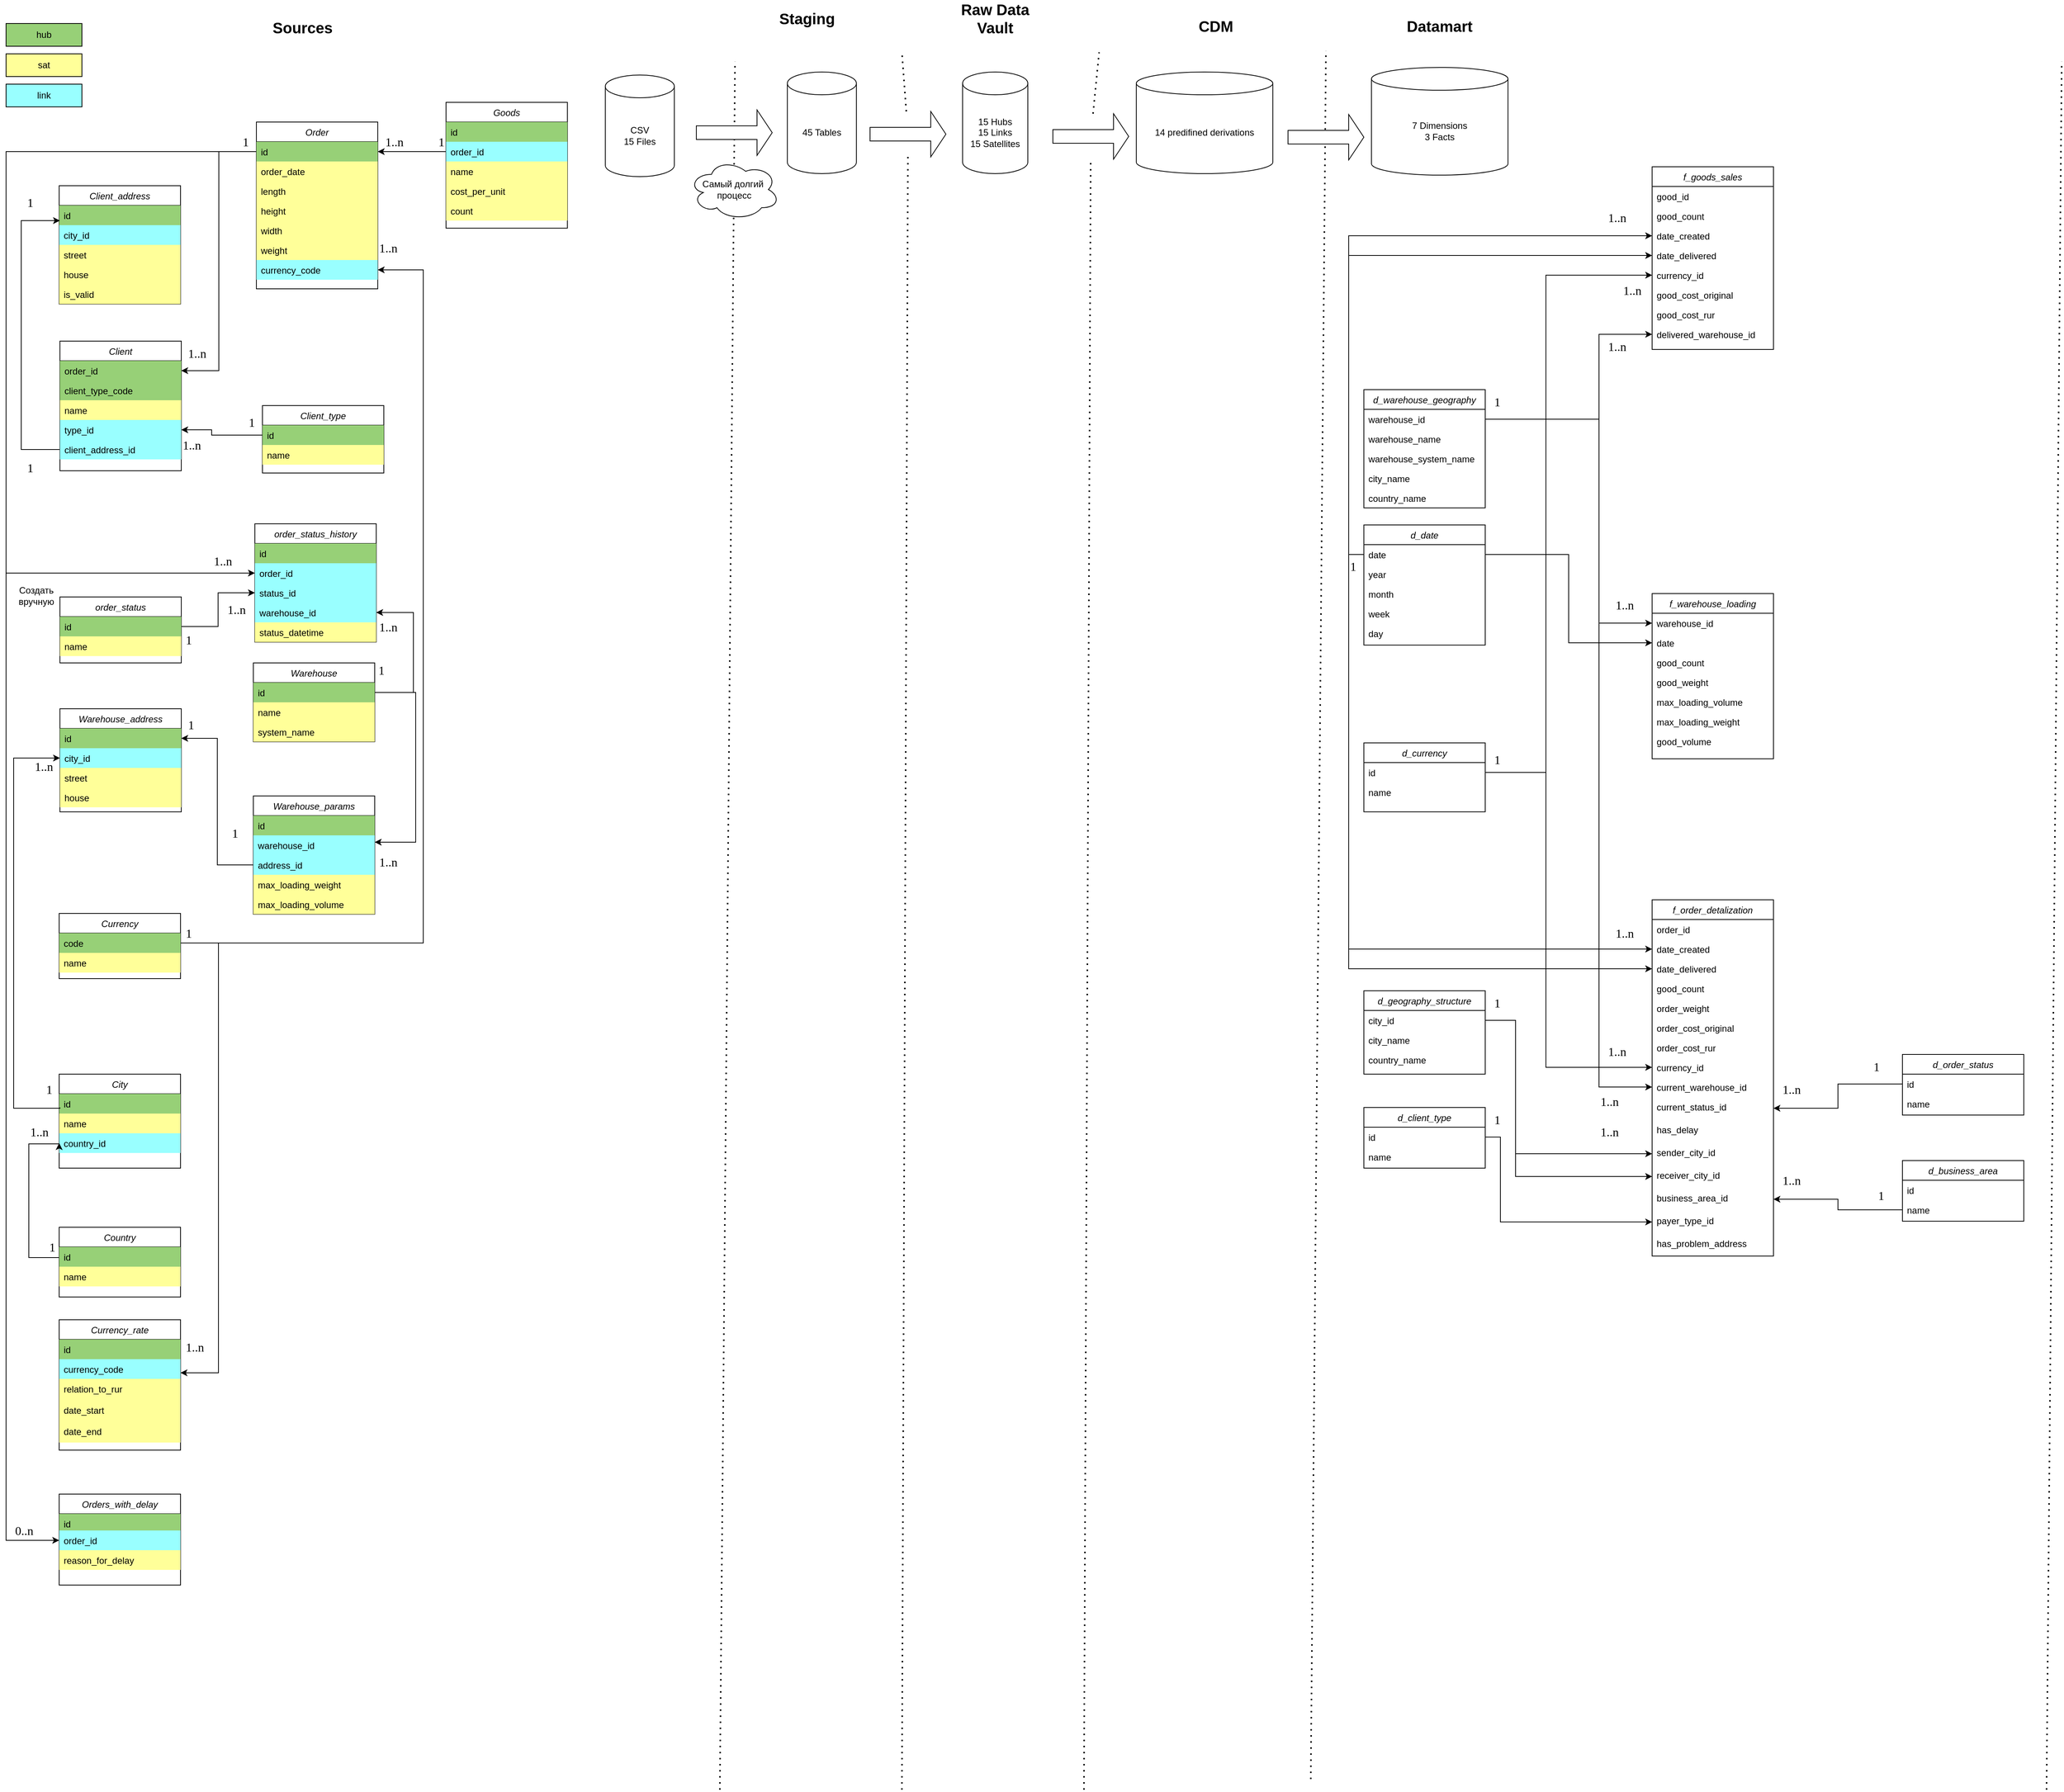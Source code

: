 <mxfile version="24.7.10">
  <diagram id="C5RBs43oDa-KdzZeNtuy" name="Page-1">
    <mxGraphModel dx="3857" dy="1243" grid="1" gridSize="10" guides="1" tooltips="1" connect="1" arrows="1" fold="1" page="1" pageScale="1" pageWidth="3300" pageHeight="2339" math="0" shadow="0">
      <root>
        <mxCell id="WIyWlLk6GJQsqaUBKTNV-0" />
        <mxCell id="WIyWlLk6GJQsqaUBKTNV-1" parent="WIyWlLk6GJQsqaUBKTNV-0" />
        <mxCell id="8l_3pa4N25uh9N-MK_aW-58" value="Goods" style="swimlane;fontStyle=2;align=center;verticalAlign=top;childLayout=stackLayout;horizontal=1;startSize=26;horizontalStack=0;resizeParent=1;resizeLast=0;collapsible=1;marginBottom=0;rounded=0;shadow=0;strokeWidth=1;fillColor=none;" parent="WIyWlLk6GJQsqaUBKTNV-1" vertex="1">
          <mxGeometry x="660" y="144" width="160" height="166" as="geometry">
            <mxRectangle x="230" y="140" width="160" height="26" as="alternateBounds" />
          </mxGeometry>
        </mxCell>
        <mxCell id="8l_3pa4N25uh9N-MK_aW-73" value="id" style="text;align=left;verticalAlign=top;spacingLeft=4;spacingRight=4;overflow=hidden;rotatable=0;points=[[0,0.5],[1,0.5]];portConstraint=eastwest;fillColor=#97D077;" parent="8l_3pa4N25uh9N-MK_aW-58" vertex="1">
          <mxGeometry y="26" width="160" height="26" as="geometry" />
        </mxCell>
        <mxCell id="8l_3pa4N25uh9N-MK_aW-59" value="order_id" style="text;align=left;verticalAlign=top;spacingLeft=4;spacingRight=4;overflow=hidden;rotatable=0;points=[[0,0.5],[1,0.5]];portConstraint=eastwest;fillColor=#99FFFF;" parent="8l_3pa4N25uh9N-MK_aW-58" vertex="1">
          <mxGeometry y="52" width="160" height="26" as="geometry" />
        </mxCell>
        <mxCell id="8l_3pa4N25uh9N-MK_aW-60" value="name" style="text;align=left;verticalAlign=top;spacingLeft=4;spacingRight=4;overflow=hidden;rotatable=0;points=[[0,0.5],[1,0.5]];portConstraint=eastwest;rounded=0;shadow=0;html=0;fillColor=#FFFF99;" parent="8l_3pa4N25uh9N-MK_aW-58" vertex="1">
          <mxGeometry y="78" width="160" height="26" as="geometry" />
        </mxCell>
        <mxCell id="8l_3pa4N25uh9N-MK_aW-244" value="cost_per_unit" style="text;align=left;verticalAlign=top;spacingLeft=4;spacingRight=4;overflow=hidden;rotatable=0;points=[[0,0.5],[1,0.5]];portConstraint=eastwest;rounded=0;shadow=0;html=0;fillColor=#FFFF99;" parent="8l_3pa4N25uh9N-MK_aW-58" vertex="1">
          <mxGeometry y="104" width="160" height="26" as="geometry" />
        </mxCell>
        <mxCell id="8l_3pa4N25uh9N-MK_aW-61" value="count" style="text;align=left;verticalAlign=top;spacingLeft=4;spacingRight=4;overflow=hidden;rotatable=0;points=[[0,0.5],[1,0.5]];portConstraint=eastwest;rounded=0;shadow=0;html=0;fillColor=#FFFF99;" parent="8l_3pa4N25uh9N-MK_aW-58" vertex="1">
          <mxGeometry y="130" width="160" height="26" as="geometry" />
        </mxCell>
        <mxCell id="8l_3pa4N25uh9N-MK_aW-65" value="Order" style="swimlane;fontStyle=2;align=center;verticalAlign=top;childLayout=stackLayout;horizontal=1;startSize=26;horizontalStack=0;resizeParent=1;resizeLast=0;collapsible=1;marginBottom=0;rounded=0;shadow=0;strokeWidth=1;fillColor=none;" parent="WIyWlLk6GJQsqaUBKTNV-1" vertex="1">
          <mxGeometry x="410" y="170" width="160" height="220" as="geometry">
            <mxRectangle x="230" y="140" width="160" height="26" as="alternateBounds" />
          </mxGeometry>
        </mxCell>
        <mxCell id="8l_3pa4N25uh9N-MK_aW-72" value="id" style="text;align=left;verticalAlign=top;spacingLeft=4;spacingRight=4;overflow=hidden;rotatable=0;points=[[0,0.5],[1,0.5]];portConstraint=eastwest;fillColor=#97D077;" parent="8l_3pa4N25uh9N-MK_aW-65" vertex="1">
          <mxGeometry y="26" width="160" height="26" as="geometry" />
        </mxCell>
        <mxCell id="DnuqKbJlAa81eqGboaNl-42" value="order_date" style="text;align=left;verticalAlign=top;spacingLeft=4;spacingRight=4;overflow=hidden;rotatable=0;points=[[0,0.5],[1,0.5]];portConstraint=eastwest;rounded=0;shadow=0;html=0;fillColor=#FFFF99;" parent="8l_3pa4N25uh9N-MK_aW-65" vertex="1">
          <mxGeometry y="52" width="160" height="26" as="geometry" />
        </mxCell>
        <mxCell id="DnuqKbJlAa81eqGboaNl-58" value="length" style="text;align=left;verticalAlign=top;spacingLeft=4;spacingRight=4;overflow=hidden;rotatable=0;points=[[0,0.5],[1,0.5]];portConstraint=eastwest;rounded=0;shadow=0;html=0;fillColor=#FFFF99;" parent="8l_3pa4N25uh9N-MK_aW-65" vertex="1">
          <mxGeometry y="78" width="160" height="26" as="geometry" />
        </mxCell>
        <mxCell id="DnuqKbJlAa81eqGboaNl-57" value="height" style="text;align=left;verticalAlign=top;spacingLeft=4;spacingRight=4;overflow=hidden;rotatable=0;points=[[0,0.5],[1,0.5]];portConstraint=eastwest;rounded=0;shadow=0;html=0;fillColor=#FFFF99;" parent="8l_3pa4N25uh9N-MK_aW-65" vertex="1">
          <mxGeometry y="104" width="160" height="26" as="geometry" />
        </mxCell>
        <mxCell id="DnuqKbJlAa81eqGboaNl-56" value="width" style="text;align=left;verticalAlign=top;spacingLeft=4;spacingRight=4;overflow=hidden;rotatable=0;points=[[0,0.5],[1,0.5]];portConstraint=eastwest;rounded=0;shadow=0;html=0;fillColor=#FFFF99;" parent="8l_3pa4N25uh9N-MK_aW-65" vertex="1">
          <mxGeometry y="130" width="160" height="26" as="geometry" />
        </mxCell>
        <mxCell id="8l_3pa4N25uh9N-MK_aW-239" value="weight" style="text;align=left;verticalAlign=top;spacingLeft=4;spacingRight=4;overflow=hidden;rotatable=0;points=[[0,0.5],[1,0.5]];portConstraint=eastwest;rounded=0;shadow=0;html=0;fillColor=#FFFF99;" parent="8l_3pa4N25uh9N-MK_aW-65" vertex="1">
          <mxGeometry y="156" width="160" height="26" as="geometry" />
        </mxCell>
        <mxCell id="8l_3pa4N25uh9N-MK_aW-68" value="currency_code" style="text;align=left;verticalAlign=top;spacingLeft=4;spacingRight=4;overflow=hidden;rotatable=0;points=[[0,0.5],[1,0.5]];portConstraint=eastwest;rounded=0;shadow=0;html=0;fillColor=#99FFFF;" parent="8l_3pa4N25uh9N-MK_aW-65" vertex="1">
          <mxGeometry y="182" width="160" height="26" as="geometry" />
        </mxCell>
        <mxCell id="8l_3pa4N25uh9N-MK_aW-83" value="Client" style="swimlane;fontStyle=2;align=center;verticalAlign=top;childLayout=stackLayout;horizontal=1;startSize=26;horizontalStack=0;resizeParent=1;resizeLast=0;collapsible=1;marginBottom=0;rounded=0;shadow=0;strokeWidth=1;fillColor=none;" parent="WIyWlLk6GJQsqaUBKTNV-1" vertex="1">
          <mxGeometry x="151" y="459" width="160" height="171" as="geometry">
            <mxRectangle x="230" y="140" width="160" height="26" as="alternateBounds" />
          </mxGeometry>
        </mxCell>
        <mxCell id="-JFV0slSvM1gxQrjLwDL-0" value="order_id" style="text;align=left;verticalAlign=top;spacingLeft=4;spacingRight=4;overflow=hidden;rotatable=0;points=[[0,0.5],[1,0.5]];portConstraint=eastwest;fillColor=#97D077;" parent="8l_3pa4N25uh9N-MK_aW-83" vertex="1">
          <mxGeometry y="26" width="160" height="26" as="geometry" />
        </mxCell>
        <mxCell id="8l_3pa4N25uh9N-MK_aW-84" value="client_type_code" style="text;align=left;verticalAlign=top;spacingLeft=4;spacingRight=4;overflow=hidden;rotatable=0;points=[[0,0.5],[1,0.5]];portConstraint=eastwest;fillColor=#97D077;" parent="8l_3pa4N25uh9N-MK_aW-83" vertex="1">
          <mxGeometry y="52" width="160" height="26" as="geometry" />
        </mxCell>
        <mxCell id="8l_3pa4N25uh9N-MK_aW-85" value="name" style="text;align=left;verticalAlign=top;spacingLeft=4;spacingRight=4;overflow=hidden;rotatable=0;points=[[0,0.5],[1,0.5]];portConstraint=eastwest;rounded=0;shadow=0;html=0;fillColor=#FFFF99;" parent="8l_3pa4N25uh9N-MK_aW-83" vertex="1">
          <mxGeometry y="78" width="160" height="26" as="geometry" />
        </mxCell>
        <mxCell id="8l_3pa4N25uh9N-MK_aW-86" value="type_id" style="text;align=left;verticalAlign=top;spacingLeft=4;spacingRight=4;overflow=hidden;rotatable=0;points=[[0,0.5],[1,0.5]];portConstraint=eastwest;rounded=0;shadow=0;html=0;fillColor=#99FFFF;" parent="8l_3pa4N25uh9N-MK_aW-83" vertex="1">
          <mxGeometry y="104" width="160" height="26" as="geometry" />
        </mxCell>
        <mxCell id="DnuqKbJlAa81eqGboaNl-196" value="client_address_id" style="text;align=left;verticalAlign=top;spacingLeft=4;spacingRight=4;overflow=hidden;rotatable=0;points=[[0,0.5],[1,0.5]];portConstraint=eastwest;rounded=0;shadow=0;html=0;fillColor=#99FFFF;" parent="8l_3pa4N25uh9N-MK_aW-83" vertex="1">
          <mxGeometry y="130" width="160" height="26" as="geometry" />
        </mxCell>
        <mxCell id="8l_3pa4N25uh9N-MK_aW-89" value="Warehouse" style="swimlane;fontStyle=2;align=center;verticalAlign=top;childLayout=stackLayout;horizontal=1;startSize=26;horizontalStack=0;resizeParent=1;resizeLast=0;collapsible=1;marginBottom=0;rounded=0;shadow=0;strokeWidth=1;fillColor=none;" parent="WIyWlLk6GJQsqaUBKTNV-1" vertex="1">
          <mxGeometry x="406" y="883.5" width="160" height="104" as="geometry">
            <mxRectangle x="230" y="140" width="160" height="26" as="alternateBounds" />
          </mxGeometry>
        </mxCell>
        <mxCell id="8l_3pa4N25uh9N-MK_aW-90" value="id" style="text;align=left;verticalAlign=top;spacingLeft=4;spacingRight=4;overflow=hidden;rotatable=0;points=[[0,0.5],[1,0.5]];portConstraint=eastwest;fillColor=#97D077;" parent="8l_3pa4N25uh9N-MK_aW-89" vertex="1">
          <mxGeometry y="26" width="160" height="26" as="geometry" />
        </mxCell>
        <mxCell id="8l_3pa4N25uh9N-MK_aW-91" value="name" style="text;align=left;verticalAlign=top;spacingLeft=4;spacingRight=4;overflow=hidden;rotatable=0;points=[[0,0.5],[1,0.5]];portConstraint=eastwest;rounded=0;shadow=0;html=0;fillColor=#FFFF99;" parent="8l_3pa4N25uh9N-MK_aW-89" vertex="1">
          <mxGeometry y="52" width="160" height="26" as="geometry" />
        </mxCell>
        <mxCell id="DnuqKbJlAa81eqGboaNl-238" value="system_name" style="text;align=left;verticalAlign=top;spacingLeft=4;spacingRight=4;overflow=hidden;rotatable=0;points=[[0,0.5],[1,0.5]];portConstraint=eastwest;rounded=0;shadow=0;html=0;fillColor=#FFFF99;" parent="8l_3pa4N25uh9N-MK_aW-89" vertex="1">
          <mxGeometry y="78" width="160" height="26" as="geometry" />
        </mxCell>
        <mxCell id="8l_3pa4N25uh9N-MK_aW-93" value="Warehouse_address" style="swimlane;fontStyle=2;align=center;verticalAlign=top;childLayout=stackLayout;horizontal=1;startSize=26;horizontalStack=0;resizeParent=1;resizeLast=0;collapsible=1;marginBottom=0;rounded=0;shadow=0;strokeWidth=1;fillColor=none;" parent="WIyWlLk6GJQsqaUBKTNV-1" vertex="1">
          <mxGeometry x="151" y="944" width="160" height="136" as="geometry">
            <mxRectangle x="230" y="140" width="160" height="26" as="alternateBounds" />
          </mxGeometry>
        </mxCell>
        <mxCell id="8l_3pa4N25uh9N-MK_aW-94" value="id" style="text;align=left;verticalAlign=top;spacingLeft=4;spacingRight=4;overflow=hidden;rotatable=0;points=[[0,0.5],[1,0.5]];portConstraint=eastwest;fillColor=#97D077;" parent="8l_3pa4N25uh9N-MK_aW-93" vertex="1">
          <mxGeometry y="26" width="160" height="26" as="geometry" />
        </mxCell>
        <mxCell id="8l_3pa4N25uh9N-MK_aW-96" value="city_id" style="text;align=left;verticalAlign=top;spacingLeft=4;spacingRight=4;overflow=hidden;rotatable=0;points=[[0,0.5],[1,0.5]];portConstraint=eastwest;rounded=0;shadow=0;html=0;fillColor=#99FFFF;" parent="8l_3pa4N25uh9N-MK_aW-93" vertex="1">
          <mxGeometry y="52" width="160" height="26" as="geometry" />
        </mxCell>
        <mxCell id="8l_3pa4N25uh9N-MK_aW-97" value="street" style="text;align=left;verticalAlign=top;spacingLeft=4;spacingRight=4;overflow=hidden;rotatable=0;points=[[0,0.5],[1,0.5]];portConstraint=eastwest;rounded=0;shadow=0;html=0;fillColor=#FFFF99;" parent="8l_3pa4N25uh9N-MK_aW-93" vertex="1">
          <mxGeometry y="78" width="160" height="26" as="geometry" />
        </mxCell>
        <mxCell id="8l_3pa4N25uh9N-MK_aW-98" value="house" style="text;align=left;verticalAlign=top;spacingLeft=4;spacingRight=4;overflow=hidden;rotatable=0;points=[[0,0.5],[1,0.5]];portConstraint=eastwest;rounded=0;shadow=0;html=0;fillColor=#FFFF99;" parent="8l_3pa4N25uh9N-MK_aW-93" vertex="1">
          <mxGeometry y="104" width="160" height="26" as="geometry" />
        </mxCell>
        <mxCell id="8l_3pa4N25uh9N-MK_aW-119" value="City" style="swimlane;fontStyle=2;align=center;verticalAlign=top;childLayout=stackLayout;horizontal=1;startSize=26;horizontalStack=0;resizeParent=1;resizeLast=0;collapsible=1;marginBottom=0;rounded=0;shadow=0;strokeWidth=1;fillColor=none;" parent="WIyWlLk6GJQsqaUBKTNV-1" vertex="1">
          <mxGeometry x="150" y="1426" width="160" height="124" as="geometry">
            <mxRectangle x="230" y="140" width="160" height="26" as="alternateBounds" />
          </mxGeometry>
        </mxCell>
        <mxCell id="8l_3pa4N25uh9N-MK_aW-120" value="id" style="text;align=left;verticalAlign=top;spacingLeft=4;spacingRight=4;overflow=hidden;rotatable=0;points=[[0,0.5],[1,0.5]];portConstraint=eastwest;fillColor=#97D077;" parent="8l_3pa4N25uh9N-MK_aW-119" vertex="1">
          <mxGeometry y="26" width="160" height="26" as="geometry" />
        </mxCell>
        <mxCell id="8l_3pa4N25uh9N-MK_aW-121" value="name" style="text;align=left;verticalAlign=top;spacingLeft=4;spacingRight=4;overflow=hidden;rotatable=0;points=[[0,0.5],[1,0.5]];portConstraint=eastwest;rounded=0;shadow=0;html=0;fillColor=#FFFF99;" parent="8l_3pa4N25uh9N-MK_aW-119" vertex="1">
          <mxGeometry y="52" width="160" height="26" as="geometry" />
        </mxCell>
        <mxCell id="8l_3pa4N25uh9N-MK_aW-122" value="country_id" style="text;align=left;verticalAlign=top;spacingLeft=4;spacingRight=4;overflow=hidden;rotatable=0;points=[[0,0.5],[1,0.5]];portConstraint=eastwest;rounded=0;shadow=0;html=0;fillColor=#99FFFF;" parent="8l_3pa4N25uh9N-MK_aW-119" vertex="1">
          <mxGeometry y="78" width="160" height="26" as="geometry" />
        </mxCell>
        <mxCell id="8l_3pa4N25uh9N-MK_aW-123" value="Country" style="swimlane;fontStyle=2;align=center;verticalAlign=top;childLayout=stackLayout;horizontal=1;startSize=26;horizontalStack=0;resizeParent=1;resizeLast=0;collapsible=1;marginBottom=0;rounded=0;shadow=0;strokeWidth=1;fillColor=none;" parent="WIyWlLk6GJQsqaUBKTNV-1" vertex="1">
          <mxGeometry x="150" y="1628" width="160" height="92" as="geometry">
            <mxRectangle x="230" y="140" width="160" height="26" as="alternateBounds" />
          </mxGeometry>
        </mxCell>
        <mxCell id="8l_3pa4N25uh9N-MK_aW-124" value="id" style="text;align=left;verticalAlign=top;spacingLeft=4;spacingRight=4;overflow=hidden;rotatable=0;points=[[0,0.5],[1,0.5]];portConstraint=eastwest;fillColor=#97D077;" parent="8l_3pa4N25uh9N-MK_aW-123" vertex="1">
          <mxGeometry y="26" width="160" height="26" as="geometry" />
        </mxCell>
        <mxCell id="8l_3pa4N25uh9N-MK_aW-125" value="name" style="text;align=left;verticalAlign=top;spacingLeft=4;spacingRight=4;overflow=hidden;rotatable=0;points=[[0,0.5],[1,0.5]];portConstraint=eastwest;rounded=0;shadow=0;html=0;fillColor=#FFFF99;" parent="8l_3pa4N25uh9N-MK_aW-123" vertex="1">
          <mxGeometry y="52" width="160" height="26" as="geometry" />
        </mxCell>
        <mxCell id="8l_3pa4N25uh9N-MK_aW-129" value="" style="endArrow=none;dashed=1;html=1;dashPattern=1 3;strokeWidth=2;rounded=0;" parent="WIyWlLk6GJQsqaUBKTNV-1" edge="1">
          <mxGeometry width="50" height="50" relative="1" as="geometry">
            <mxPoint x="1021" y="2370" as="sourcePoint" />
            <mxPoint x="1041" y="90" as="targetPoint" />
          </mxGeometry>
        </mxCell>
        <mxCell id="8l_3pa4N25uh9N-MK_aW-131" style="edgeStyle=orthogonalEdgeStyle;rounded=0;orthogonalLoop=1;jettySize=auto;html=1;exitX=0;exitY=0.5;exitDx=0;exitDy=0;entryX=1;entryY=0.5;entryDx=0;entryDy=0;fillColor=none;" parent="WIyWlLk6GJQsqaUBKTNV-1" source="8l_3pa4N25uh9N-MK_aW-59" target="8l_3pa4N25uh9N-MK_aW-72" edge="1">
          <mxGeometry relative="1" as="geometry" />
        </mxCell>
        <mxCell id="8l_3pa4N25uh9N-MK_aW-134" value="Client_type" style="swimlane;fontStyle=2;align=center;verticalAlign=top;childLayout=stackLayout;horizontal=1;startSize=26;horizontalStack=0;resizeParent=1;resizeLast=0;collapsible=1;marginBottom=0;rounded=0;shadow=0;strokeWidth=1;fillColor=none;" parent="WIyWlLk6GJQsqaUBKTNV-1" vertex="1">
          <mxGeometry x="418" y="544" width="160" height="89" as="geometry">
            <mxRectangle x="230" y="140" width="160" height="26" as="alternateBounds" />
          </mxGeometry>
        </mxCell>
        <mxCell id="8l_3pa4N25uh9N-MK_aW-135" value="id" style="text;align=left;verticalAlign=top;spacingLeft=4;spacingRight=4;overflow=hidden;rotatable=0;points=[[0,0.5],[1,0.5]];portConstraint=eastwest;fillColor=#97D077;" parent="8l_3pa4N25uh9N-MK_aW-134" vertex="1">
          <mxGeometry y="26" width="160" height="26" as="geometry" />
        </mxCell>
        <mxCell id="8l_3pa4N25uh9N-MK_aW-136" value="name" style="text;align=left;verticalAlign=top;spacingLeft=4;spacingRight=4;overflow=hidden;rotatable=0;points=[[0,0.5],[1,0.5]];portConstraint=eastwest;rounded=0;shadow=0;html=0;fillColor=#FFFF99;" parent="8l_3pa4N25uh9N-MK_aW-134" vertex="1">
          <mxGeometry y="52" width="160" height="26" as="geometry" />
        </mxCell>
        <mxCell id="8l_3pa4N25uh9N-MK_aW-138" style="edgeStyle=orthogonalEdgeStyle;rounded=0;orthogonalLoop=1;jettySize=auto;html=1;exitX=0;exitY=0.5;exitDx=0;exitDy=0;entryX=1;entryY=0.5;entryDx=0;entryDy=0;fillColor=none;" parent="WIyWlLk6GJQsqaUBKTNV-1" source="8l_3pa4N25uh9N-MK_aW-135" target="8l_3pa4N25uh9N-MK_aW-86" edge="1">
          <mxGeometry relative="1" as="geometry">
            <Array as="points">
              <mxPoint x="351" y="583" />
              <mxPoint x="351" y="576" />
            </Array>
          </mxGeometry>
        </mxCell>
        <mxCell id="8l_3pa4N25uh9N-MK_aW-141" style="edgeStyle=orthogonalEdgeStyle;rounded=0;orthogonalLoop=1;jettySize=auto;html=1;entryX=0;entryY=0.5;entryDx=0;entryDy=0;exitX=1;exitY=1;exitDx=0;exitDy=0;fillColor=none;" parent="WIyWlLk6GJQsqaUBKTNV-1" source="e3bbw5qHpkB5V_ZcE8oP-21" target="8l_3pa4N25uh9N-MK_aW-96" edge="1">
          <mxGeometry relative="1" as="geometry">
            <mxPoint x="110" y="1440" as="sourcePoint" />
            <Array as="points">
              <mxPoint x="90" y="1471" />
              <mxPoint x="90" y="1009" />
            </Array>
          </mxGeometry>
        </mxCell>
        <mxCell id="8l_3pa4N25uh9N-MK_aW-142" style="edgeStyle=orthogonalEdgeStyle;rounded=0;orthogonalLoop=1;jettySize=auto;html=1;entryX=0;entryY=0.5;entryDx=0;entryDy=0;fillColor=none;" parent="WIyWlLk6GJQsqaUBKTNV-1" target="8l_3pa4N25uh9N-MK_aW-122" edge="1">
          <mxGeometry relative="1" as="geometry">
            <mxPoint x="150" y="1668" as="sourcePoint" />
            <Array as="points">
              <mxPoint x="110" y="1668" />
              <mxPoint x="110" y="1518" />
            </Array>
          </mxGeometry>
        </mxCell>
        <mxCell id="8l_3pa4N25uh9N-MK_aW-155" value="Orders_with_delay" style="swimlane;fontStyle=2;align=center;verticalAlign=top;childLayout=stackLayout;horizontal=1;startSize=26;horizontalStack=0;resizeParent=1;resizeLast=0;collapsible=1;marginBottom=0;rounded=0;shadow=0;strokeWidth=1;fillColor=none;" parent="WIyWlLk6GJQsqaUBKTNV-1" vertex="1">
          <mxGeometry x="150" y="1980" width="160" height="120" as="geometry">
            <mxRectangle x="230" y="140" width="160" height="26" as="alternateBounds" />
          </mxGeometry>
        </mxCell>
        <mxCell id="8l_3pa4N25uh9N-MK_aW-156" value="id" style="text;align=left;verticalAlign=top;spacingLeft=4;spacingRight=4;overflow=hidden;rotatable=0;points=[[0,0.5],[1,0.5]];portConstraint=eastwest;fillColor=#97D077;" parent="8l_3pa4N25uh9N-MK_aW-155" vertex="1">
          <mxGeometry y="26" width="160" height="22" as="geometry" />
        </mxCell>
        <mxCell id="8l_3pa4N25uh9N-MK_aW-159" value="order_id" style="text;align=left;verticalAlign=top;spacingLeft=4;spacingRight=4;overflow=hidden;rotatable=0;points=[[0,0.5],[1,0.5]];portConstraint=eastwest;fillColor=#99FFFF;" parent="8l_3pa4N25uh9N-MK_aW-155" vertex="1">
          <mxGeometry y="48" width="160" height="26" as="geometry" />
        </mxCell>
        <mxCell id="8l_3pa4N25uh9N-MK_aW-157" value="reason_for_delay" style="text;align=left;verticalAlign=top;spacingLeft=4;spacingRight=4;overflow=hidden;rotatable=0;points=[[0,0.5],[1,0.5]];portConstraint=eastwest;rounded=0;shadow=0;html=0;fillColor=#FFFF99;" parent="8l_3pa4N25uh9N-MK_aW-155" vertex="1">
          <mxGeometry y="74" width="160" height="26" as="geometry" />
        </mxCell>
        <mxCell id="8l_3pa4N25uh9N-MK_aW-162" value="Datamart" style="text;html=1;align=center;verticalAlign=middle;whiteSpace=wrap;rounded=0;fontSize=20;fontStyle=1" parent="WIyWlLk6GJQsqaUBKTNV-1" vertex="1">
          <mxGeometry x="1905" y="28" width="130" height="30" as="geometry" />
        </mxCell>
        <mxCell id="8l_3pa4N25uh9N-MK_aW-187" value="d_warehouse_geography" style="swimlane;fontStyle=2;align=center;verticalAlign=top;childLayout=stackLayout;horizontal=1;startSize=26;horizontalStack=0;resizeParent=1;resizeLast=0;collapsible=1;marginBottom=0;rounded=0;shadow=0;strokeWidth=1;fillColor=none;" parent="WIyWlLk6GJQsqaUBKTNV-1" vertex="1">
          <mxGeometry x="1870" y="523" width="160" height="156" as="geometry">
            <mxRectangle x="230" y="140" width="160" height="26" as="alternateBounds" />
          </mxGeometry>
        </mxCell>
        <mxCell id="DnuqKbJlAa81eqGboaNl-152" value="warehouse_id" style="text;align=left;verticalAlign=top;spacingLeft=4;spacingRight=4;overflow=hidden;rotatable=0;points=[[0,0.5],[1,0.5]];portConstraint=eastwest;fillColor=none;" parent="8l_3pa4N25uh9N-MK_aW-187" vertex="1">
          <mxGeometry y="26" width="160" height="26" as="geometry" />
        </mxCell>
        <mxCell id="DnuqKbJlAa81eqGboaNl-237" value="warehouse_name" style="text;align=left;verticalAlign=top;spacingLeft=4;spacingRight=4;overflow=hidden;rotatable=0;points=[[0,0.5],[1,0.5]];portConstraint=eastwest;rounded=0;shadow=0;html=0;fillColor=none;" parent="8l_3pa4N25uh9N-MK_aW-187" vertex="1">
          <mxGeometry y="52" width="160" height="26" as="geometry" />
        </mxCell>
        <mxCell id="DnuqKbJlAa81eqGboaNl-239" value="warehouse_system_name" style="text;align=left;verticalAlign=top;spacingLeft=4;spacingRight=4;overflow=hidden;rotatable=0;points=[[0,0.5],[1,0.5]];portConstraint=eastwest;rounded=0;shadow=0;html=0;fillColor=none;" parent="8l_3pa4N25uh9N-MK_aW-187" vertex="1">
          <mxGeometry y="78" width="160" height="26" as="geometry" />
        </mxCell>
        <mxCell id="8l_3pa4N25uh9N-MK_aW-189" value="city_name" style="text;align=left;verticalAlign=top;spacingLeft=4;spacingRight=4;overflow=hidden;rotatable=0;points=[[0,0.5],[1,0.5]];portConstraint=eastwest;rounded=0;shadow=0;html=0;fillColor=none;" parent="8l_3pa4N25uh9N-MK_aW-187" vertex="1">
          <mxGeometry y="104" width="160" height="26" as="geometry" />
        </mxCell>
        <mxCell id="8l_3pa4N25uh9N-MK_aW-190" value="country_name" style="text;align=left;verticalAlign=top;spacingLeft=4;spacingRight=4;overflow=hidden;rotatable=0;points=[[0,0.5],[1,0.5]];portConstraint=eastwest;rounded=0;shadow=0;html=0;fillColor=none;" parent="8l_3pa4N25uh9N-MK_aW-187" vertex="1">
          <mxGeometry y="130" width="160" height="26" as="geometry" />
        </mxCell>
        <mxCell id="8l_3pa4N25uh9N-MK_aW-202" value="Currency" style="swimlane;fontStyle=2;align=center;verticalAlign=top;childLayout=stackLayout;horizontal=1;startSize=26;horizontalStack=0;resizeParent=1;resizeLast=0;collapsible=1;marginBottom=0;rounded=0;shadow=0;strokeWidth=1;fillColor=none;" parent="WIyWlLk6GJQsqaUBKTNV-1" vertex="1">
          <mxGeometry x="150" y="1214" width="160" height="86" as="geometry">
            <mxRectangle x="230" y="140" width="160" height="26" as="alternateBounds" />
          </mxGeometry>
        </mxCell>
        <mxCell id="8l_3pa4N25uh9N-MK_aW-203" value="code" style="text;align=left;verticalAlign=top;spacingLeft=4;spacingRight=4;overflow=hidden;rotatable=0;points=[[0,0.5],[1,0.5]];portConstraint=eastwest;fillColor=#97D077;" parent="8l_3pa4N25uh9N-MK_aW-202" vertex="1">
          <mxGeometry y="26" width="160" height="26" as="geometry" />
        </mxCell>
        <mxCell id="8l_3pa4N25uh9N-MK_aW-204" value="name" style="text;align=left;verticalAlign=top;spacingLeft=4;spacingRight=4;overflow=hidden;rotatable=0;points=[[0,0.5],[1,0.5]];portConstraint=eastwest;rounded=0;shadow=0;html=0;fillColor=#FFFF99;" parent="8l_3pa4N25uh9N-MK_aW-202" vertex="1">
          <mxGeometry y="52" width="160" height="26" as="geometry" />
        </mxCell>
        <mxCell id="8l_3pa4N25uh9N-MK_aW-206" style="edgeStyle=orthogonalEdgeStyle;rounded=0;orthogonalLoop=1;jettySize=auto;html=1;entryX=1;entryY=0.5;entryDx=0;entryDy=0;exitX=1;exitY=0.5;exitDx=0;exitDy=0;fillColor=none;" parent="WIyWlLk6GJQsqaUBKTNV-1" source="8l_3pa4N25uh9N-MK_aW-203" target="8l_3pa4N25uh9N-MK_aW-68" edge="1">
          <mxGeometry relative="1" as="geometry">
            <Array as="points">
              <mxPoint x="630" y="1253" />
              <mxPoint x="630" y="365" />
            </Array>
          </mxGeometry>
        </mxCell>
        <mxCell id="8l_3pa4N25uh9N-MK_aW-213" value="Currency_rate" style="swimlane;fontStyle=2;align=center;verticalAlign=top;childLayout=stackLayout;horizontal=1;startSize=26;horizontalStack=0;resizeParent=1;resizeLast=0;collapsible=1;marginBottom=0;rounded=0;shadow=0;strokeWidth=1;fillColor=none;" parent="WIyWlLk6GJQsqaUBKTNV-1" vertex="1">
          <mxGeometry x="150" y="1750" width="160" height="172" as="geometry">
            <mxRectangle x="230" y="140" width="160" height="26" as="alternateBounds" />
          </mxGeometry>
        </mxCell>
        <mxCell id="8l_3pa4N25uh9N-MK_aW-242" value="id" style="text;align=left;verticalAlign=top;spacingLeft=4;spacingRight=4;overflow=hidden;rotatable=0;points=[[0,0.5],[1,0.5]];portConstraint=eastwest;fillColor=#97D077;" parent="8l_3pa4N25uh9N-MK_aW-213" vertex="1">
          <mxGeometry y="26" width="160" height="26" as="geometry" />
        </mxCell>
        <mxCell id="8l_3pa4N25uh9N-MK_aW-216" value="currency_code" style="text;align=left;verticalAlign=top;spacingLeft=4;spacingRight=4;overflow=hidden;rotatable=0;points=[[0,0.5],[1,0.5]];portConstraint=eastwest;fillColor=#99FFFF;" parent="8l_3pa4N25uh9N-MK_aW-213" vertex="1">
          <mxGeometry y="52" width="160" height="26" as="geometry" />
        </mxCell>
        <mxCell id="8l_3pa4N25uh9N-MK_aW-215" value="relation_to_rur" style="text;align=left;verticalAlign=top;spacingLeft=4;spacingRight=4;overflow=hidden;rotatable=0;points=[[0,0.5],[1,0.5]];portConstraint=eastwest;rounded=0;shadow=0;html=0;fillColor=#FFFF99;" parent="8l_3pa4N25uh9N-MK_aW-213" vertex="1">
          <mxGeometry y="78" width="160" height="28" as="geometry" />
        </mxCell>
        <mxCell id="8l_3pa4N25uh9N-MK_aW-217" value="date_start" style="text;align=left;verticalAlign=top;spacingLeft=4;spacingRight=4;overflow=hidden;rotatable=0;points=[[0,0.5],[1,0.5]];portConstraint=eastwest;rounded=0;shadow=0;html=0;fillColor=#FFFF99;" parent="8l_3pa4N25uh9N-MK_aW-213" vertex="1">
          <mxGeometry y="106" width="160" height="28" as="geometry" />
        </mxCell>
        <mxCell id="8l_3pa4N25uh9N-MK_aW-219" value="date_end" style="text;align=left;verticalAlign=top;spacingLeft=4;spacingRight=4;overflow=hidden;rotatable=0;points=[[0,0.5],[1,0.5]];portConstraint=eastwest;rounded=0;shadow=0;html=0;fillColor=#FFFF99;" parent="8l_3pa4N25uh9N-MK_aW-213" vertex="1">
          <mxGeometry y="134" width="160" height="28" as="geometry" />
        </mxCell>
        <mxCell id="8l_3pa4N25uh9N-MK_aW-218" style="edgeStyle=orthogonalEdgeStyle;rounded=0;orthogonalLoop=1;jettySize=auto;html=1;exitX=1;exitY=0.5;exitDx=0;exitDy=0;fillColor=none;" parent="WIyWlLk6GJQsqaUBKTNV-1" source="8l_3pa4N25uh9N-MK_aW-203" edge="1">
          <mxGeometry relative="1" as="geometry">
            <Array as="points">
              <mxPoint x="360" y="1253" />
              <mxPoint x="360" y="1820" />
              <mxPoint x="310" y="1820" />
            </Array>
            <mxPoint x="310" y="1820" as="targetPoint" />
          </mxGeometry>
        </mxCell>
        <mxCell id="8l_3pa4N25uh9N-MK_aW-233" style="edgeStyle=orthogonalEdgeStyle;rounded=0;orthogonalLoop=1;jettySize=auto;html=1;exitX=1;exitY=0.5;exitDx=0;exitDy=0;fillColor=none;" parent="WIyWlLk6GJQsqaUBKTNV-1" source="8l_3pa4N25uh9N-MK_aW-90" target="DnuqKbJlAa81eqGboaNl-20" edge="1">
          <mxGeometry relative="1" as="geometry">
            <Array as="points">
              <mxPoint x="617" y="923" />
              <mxPoint x="617" y="817" />
            </Array>
            <mxPoint x="582" y="1003" as="sourcePoint" />
            <mxPoint x="575" y="817" as="targetPoint" />
          </mxGeometry>
        </mxCell>
        <mxCell id="e3bbw5qHpkB5V_ZcE8oP-0" value="&lt;span style=&quot;font-size:12.0pt;font-family:&amp;quot;Liberation Serif&amp;quot;,serif;&lt;br/&gt;mso-fareast-font-family:NSimSun;mso-bidi-font-family:&amp;quot;Lucida Sans&amp;quot;;mso-ansi-language:&lt;br/&gt;RU;mso-fareast-language:ZH-CN;mso-bidi-language:HI&quot;&gt;0..&lt;/span&gt;&lt;span lang=&quot;EN-US&quot; style=&quot;font-size:12.0pt;font-family:&amp;quot;Liberation Serif&amp;quot;,serif;mso-fareast-font-family:&lt;br/&gt;NSimSun;mso-bidi-font-family:&amp;quot;Lucida Sans&amp;quot;;mso-ansi-language:EN-US;mso-fareast-language:&lt;br/&gt;ZH-CN;mso-bidi-language:HI&quot;&gt;n&lt;/span&gt;" style="text;whiteSpace=wrap;html=1;fillColor=none;" parent="WIyWlLk6GJQsqaUBKTNV-1" vertex="1">
          <mxGeometry x="90" y="2012" width="60" height="40" as="geometry" />
        </mxCell>
        <mxCell id="e3bbw5qHpkB5V_ZcE8oP-2" value="&lt;span style=&quot;font-size:12.0pt;font-family:&amp;quot;Liberation Serif&amp;quot;,serif;&#xa;mso-fareast-font-family:NSimSun;mso-bidi-font-family:&amp;quot;Lucida Sans&amp;quot;;mso-ansi-language:&#xa;RU;mso-fareast-language:ZH-CN;mso-bidi-language:HI&quot;&gt;1..&lt;/span&gt;&lt;span lang=&quot;EN-US&quot; style=&quot;font-size:12.0pt;font-family:&amp;quot;Liberation Serif&amp;quot;,serif;mso-fareast-font-family:&#xa;NSimSun;mso-bidi-font-family:&amp;quot;Lucida Sans&amp;quot;;mso-ansi-language:EN-US;mso-fareast-language:&#xa;ZH-CN;mso-bidi-language:HI&quot;&gt;n&lt;/span&gt;" style="text;whiteSpace=wrap;html=1;fillColor=none;" parent="WIyWlLk6GJQsqaUBKTNV-1" vertex="1">
          <mxGeometry x="578" y="180" width="60" height="40" as="geometry" />
        </mxCell>
        <mxCell id="e3bbw5qHpkB5V_ZcE8oP-3" value="&lt;span style=&quot;font-size:12.0pt;font-family:&amp;quot;Liberation Serif&amp;quot;,serif;&#xa;mso-fareast-font-family:NSimSun;mso-bidi-font-family:&amp;quot;Lucida Sans&amp;quot;;mso-ansi-language:&#xa;RU;mso-fareast-language:ZH-CN;mso-bidi-language:HI&quot;&gt;1..&lt;/span&gt;&lt;span lang=&quot;EN-US&quot; style=&quot;font-size:12.0pt;font-family:&amp;quot;Liberation Serif&amp;quot;,serif;mso-fareast-font-family:&#xa;NSimSun;mso-bidi-font-family:&amp;quot;Lucida Sans&amp;quot;;mso-ansi-language:EN-US;mso-fareast-language:&#xa;ZH-CN;mso-bidi-language:HI&quot;&gt;n&lt;/span&gt;" style="text;whiteSpace=wrap;html=1;fillColor=none;" parent="WIyWlLk6GJQsqaUBKTNV-1" vertex="1">
          <mxGeometry x="317.5" y="459" width="60" height="40" as="geometry" />
        </mxCell>
        <mxCell id="e3bbw5qHpkB5V_ZcE8oP-4" style="edgeStyle=orthogonalEdgeStyle;rounded=0;orthogonalLoop=1;jettySize=auto;html=1;entryX=1;entryY=0.5;entryDx=0;entryDy=0;exitX=0;exitY=0.5;exitDx=0;exitDy=0;fillColor=none;" parent="WIyWlLk6GJQsqaUBKTNV-1" source="DnuqKbJlAa81eqGboaNl-184" target="8l_3pa4N25uh9N-MK_aW-94" edge="1">
          <mxGeometry relative="1" as="geometry" />
        </mxCell>
        <mxCell id="e3bbw5qHpkB5V_ZcE8oP-5" value="&lt;font face=&quot;Liberation Serif, serif&quot;&gt;&lt;span style=&quot;font-size: 16px;&quot;&gt;1&lt;/span&gt;&lt;/font&gt;" style="text;whiteSpace=wrap;html=1;fillColor=none;" parent="WIyWlLk6GJQsqaUBKTNV-1" vertex="1">
          <mxGeometry x="317.5" y="949" width="55" height="40" as="geometry" />
        </mxCell>
        <mxCell id="e3bbw5qHpkB5V_ZcE8oP-6" value="&lt;span style=&quot;font-size:12.0pt;font-family:&amp;quot;Liberation Serif&amp;quot;,serif;&#xa;mso-fareast-font-family:NSimSun;mso-bidi-font-family:&amp;quot;Lucida Sans&amp;quot;;mso-ansi-language:&#xa;RU;mso-fareast-language:ZH-CN;mso-bidi-language:HI&quot;&gt;1..&lt;/span&gt;&lt;span lang=&quot;EN-US&quot; style=&quot;font-size:12.0pt;font-family:&amp;quot;Liberation Serif&amp;quot;,serif;mso-fareast-font-family:&#xa;NSimSun;mso-bidi-font-family:&amp;quot;Lucida Sans&amp;quot;;mso-ansi-language:EN-US;mso-fareast-language:&#xa;ZH-CN;mso-bidi-language:HI&quot;&gt;n&lt;/span&gt;" style="text;whiteSpace=wrap;html=1;fillColor=none;" parent="WIyWlLk6GJQsqaUBKTNV-1" vertex="1">
          <mxGeometry x="116" y="1004" width="50" height="40" as="geometry" />
        </mxCell>
        <mxCell id="e3bbw5qHpkB5V_ZcE8oP-7" value="&lt;span style=&quot;font-size:12.0pt;font-family:&amp;quot;Liberation Serif&amp;quot;,serif;&#xa;mso-fareast-font-family:NSimSun;mso-bidi-font-family:&amp;quot;Lucida Sans&amp;quot;;mso-ansi-language:&#xa;RU;mso-fareast-language:ZH-CN;mso-bidi-language:HI&quot;&gt;1..&lt;/span&gt;&lt;span lang=&quot;EN-US&quot; style=&quot;font-size:12.0pt;font-family:&amp;quot;Liberation Serif&amp;quot;,serif;mso-fareast-font-family:&#xa;NSimSun;mso-bidi-font-family:&amp;quot;Lucida Sans&amp;quot;;mso-ansi-language:EN-US;mso-fareast-language:&#xa;ZH-CN;mso-bidi-language:HI&quot;&gt;n&lt;/span&gt;" style="text;whiteSpace=wrap;html=1;fillColor=none;" parent="WIyWlLk6GJQsqaUBKTNV-1" vertex="1">
          <mxGeometry x="110" y="1486" width="60" height="40" as="geometry" />
        </mxCell>
        <mxCell id="e3bbw5qHpkB5V_ZcE8oP-9" value="&lt;span style=&quot;font-size:12.0pt;font-family:&amp;quot;Liberation Serif&amp;quot;,serif;&#xa;mso-fareast-font-family:NSimSun;mso-bidi-font-family:&amp;quot;Lucida Sans&amp;quot;;mso-ansi-language:&#xa;RU;mso-fareast-language:ZH-CN;mso-bidi-language:HI&quot;&gt;1..&lt;/span&gt;&lt;span lang=&quot;EN-US&quot; style=&quot;font-size:12.0pt;font-family:&amp;quot;Liberation Serif&amp;quot;,serif;mso-fareast-font-family:&#xa;NSimSun;mso-bidi-font-family:&amp;quot;Lucida Sans&amp;quot;;mso-ansi-language:EN-US;mso-fareast-language:&#xa;ZH-CN;mso-bidi-language:HI&quot;&gt;n&lt;/span&gt;" style="text;whiteSpace=wrap;html=1;fillColor=none;" parent="WIyWlLk6GJQsqaUBKTNV-1" vertex="1">
          <mxGeometry x="570" y="320" width="60" height="40" as="geometry" />
        </mxCell>
        <mxCell id="e3bbw5qHpkB5V_ZcE8oP-10" value="&lt;span style=&quot;font-size:12.0pt;font-family:&amp;quot;Liberation Serif&amp;quot;,serif;&#xa;mso-fareast-font-family:NSimSun;mso-bidi-font-family:&amp;quot;Lucida Sans&amp;quot;;mso-ansi-language:&#xa;RU;mso-fareast-language:ZH-CN;mso-bidi-language:HI&quot;&gt;1..&lt;/span&gt;&lt;span lang=&quot;EN-US&quot; style=&quot;font-size:12.0pt;font-family:&amp;quot;Liberation Serif&amp;quot;,serif;mso-fareast-font-family:&#xa;NSimSun;mso-bidi-font-family:&amp;quot;Lucida Sans&amp;quot;;mso-ansi-language:EN-US;mso-fareast-language:&#xa;ZH-CN;mso-bidi-language:HI&quot;&gt;n&lt;/span&gt;" style="text;whiteSpace=wrap;html=1;fillColor=none;" parent="WIyWlLk6GJQsqaUBKTNV-1" vertex="1">
          <mxGeometry x="570" y="820" width="60" height="40" as="geometry" />
        </mxCell>
        <mxCell id="e3bbw5qHpkB5V_ZcE8oP-11" value="&lt;span style=&quot;font-size:12.0pt;font-family:&amp;quot;Liberation Serif&amp;quot;,serif;&#xa;mso-fareast-font-family:NSimSun;mso-bidi-font-family:&amp;quot;Lucida Sans&amp;quot;;mso-ansi-language:&#xa;RU;mso-fareast-language:ZH-CN;mso-bidi-language:HI&quot;&gt;1..&lt;/span&gt;&lt;span lang=&quot;EN-US&quot; style=&quot;font-size:12.0pt;font-family:&amp;quot;Liberation Serif&amp;quot;,serif;mso-fareast-font-family:&#xa;NSimSun;mso-bidi-font-family:&amp;quot;Lucida Sans&amp;quot;;mso-ansi-language:EN-US;mso-fareast-language:&#xa;ZH-CN;mso-bidi-language:HI&quot;&gt;n&lt;/span&gt;" style="text;whiteSpace=wrap;html=1;fillColor=none;" parent="WIyWlLk6GJQsqaUBKTNV-1" vertex="1">
          <mxGeometry x="315" y="1770" width="60" height="21" as="geometry" />
        </mxCell>
        <mxCell id="e3bbw5qHpkB5V_ZcE8oP-12" style="edgeStyle=orthogonalEdgeStyle;rounded=0;orthogonalLoop=1;jettySize=auto;html=1;entryX=0;entryY=0.5;entryDx=0;entryDy=0;fillColor=none;" parent="WIyWlLk6GJQsqaUBKTNV-1" source="8l_3pa4N25uh9N-MK_aW-72" target="8l_3pa4N25uh9N-MK_aW-159" edge="1">
          <mxGeometry relative="1" as="geometry">
            <Array as="points">
              <mxPoint x="80" y="209" />
              <mxPoint x="80" y="2041" />
            </Array>
          </mxGeometry>
        </mxCell>
        <mxCell id="e3bbw5qHpkB5V_ZcE8oP-13" value="&lt;span style=&quot;font-size:12.0pt;font-family:&amp;quot;Liberation Serif&amp;quot;,serif;&lt;br/&gt;mso-fareast-font-family:NSimSun;mso-bidi-font-family:&amp;quot;Lucida Sans&amp;quot;;mso-ansi-language:&lt;br/&gt;RU;mso-fareast-language:ZH-CN;mso-bidi-language:HI&quot;&gt;1&lt;/span&gt;" style="text;whiteSpace=wrap;html=1;fillColor=none;" parent="WIyWlLk6GJQsqaUBKTNV-1" vertex="1">
          <mxGeometry x="390" y="180" width="20" height="40" as="geometry" />
        </mxCell>
        <mxCell id="e3bbw5qHpkB5V_ZcE8oP-15" value="&lt;span style=&quot;font-size:12.0pt;font-family:&amp;quot;Liberation Serif&amp;quot;,serif;&lt;br/&gt;mso-fareast-font-family:NSimSun;mso-bidi-font-family:&amp;quot;Lucida Sans&amp;quot;;mso-ansi-language:&lt;br/&gt;RU;mso-fareast-language:ZH-CN;mso-bidi-language:HI&quot;&gt;1&lt;/span&gt;" style="text;whiteSpace=wrap;html=1;fillColor=none;" parent="WIyWlLk6GJQsqaUBKTNV-1" vertex="1">
          <mxGeometry x="398" y="550" width="20" height="40" as="geometry" />
        </mxCell>
        <mxCell id="e3bbw5qHpkB5V_ZcE8oP-16" value="&lt;span style=&quot;font-size:12.0pt;font-family:&amp;quot;Liberation Serif&amp;quot;,serif;&lt;br/&gt;mso-fareast-font-family:NSimSun;mso-bidi-font-family:&amp;quot;Lucida Sans&amp;quot;;mso-ansi-language:&lt;br/&gt;RU;mso-fareast-language:ZH-CN;mso-bidi-language:HI&quot;&gt;1&lt;/span&gt;" style="text;whiteSpace=wrap;html=1;fillColor=none;" parent="WIyWlLk6GJQsqaUBKTNV-1" vertex="1">
          <mxGeometry x="648" y="180" width="20" height="40" as="geometry" />
        </mxCell>
        <mxCell id="e3bbw5qHpkB5V_ZcE8oP-18" value="&lt;span style=&quot;font-size:12.0pt;font-family:&amp;quot;Liberation Serif&amp;quot;,serif;&lt;br/&gt;mso-fareast-font-family:NSimSun;mso-bidi-font-family:&amp;quot;Lucida Sans&amp;quot;;mso-ansi-language:&lt;br/&gt;RU;mso-fareast-language:ZH-CN;mso-bidi-language:HI&quot;&gt;1&lt;/span&gt;" style="text;whiteSpace=wrap;html=1;fillColor=none;" parent="WIyWlLk6GJQsqaUBKTNV-1" vertex="1">
          <mxGeometry x="569" y="876.5" width="20" height="40" as="geometry" />
        </mxCell>
        <mxCell id="e3bbw5qHpkB5V_ZcE8oP-19" value="&lt;span style=&quot;font-size:12.0pt;font-family:&amp;quot;Liberation Serif&amp;quot;,serif;&lt;br/&gt;mso-fareast-font-family:NSimSun;mso-bidi-font-family:&amp;quot;Lucida Sans&amp;quot;;mso-ansi-language:&lt;br/&gt;RU;mso-fareast-language:ZH-CN;mso-bidi-language:HI&quot;&gt;1&lt;/span&gt;" style="text;whiteSpace=wrap;html=1;fillColor=none;" parent="WIyWlLk6GJQsqaUBKTNV-1" vertex="1">
          <mxGeometry x="376" y="1092" width="20" height="40" as="geometry" />
        </mxCell>
        <mxCell id="e3bbw5qHpkB5V_ZcE8oP-20" value="&lt;span style=&quot;font-size:12.0pt;font-family:&amp;quot;Liberation Serif&amp;quot;,serif;&lt;br/&gt;mso-fareast-font-family:NSimSun;mso-bidi-font-family:&amp;quot;Lucida Sans&amp;quot;;mso-ansi-language:&lt;br/&gt;RU;mso-fareast-language:ZH-CN;mso-bidi-language:HI&quot;&gt;1&lt;/span&gt;" style="text;whiteSpace=wrap;html=1;fillColor=none;" parent="WIyWlLk6GJQsqaUBKTNV-1" vertex="1">
          <mxGeometry x="315" y="1224" width="20" height="40" as="geometry" />
        </mxCell>
        <mxCell id="e3bbw5qHpkB5V_ZcE8oP-21" value="&lt;span style=&quot;font-size:12.0pt;font-family:&amp;quot;Liberation Serif&amp;quot;,serif;&lt;br/&gt;mso-fareast-font-family:NSimSun;mso-bidi-font-family:&amp;quot;Lucida Sans&amp;quot;;mso-ansi-language:&lt;br/&gt;RU;mso-fareast-language:ZH-CN;mso-bidi-language:HI&quot;&gt;1&lt;/span&gt;" style="text;whiteSpace=wrap;html=1;fillColor=none;" parent="WIyWlLk6GJQsqaUBKTNV-1" vertex="1">
          <mxGeometry x="131" y="1430" width="20" height="40" as="geometry" />
        </mxCell>
        <mxCell id="e3bbw5qHpkB5V_ZcE8oP-22" value="&lt;span style=&quot;font-size:12.0pt;font-family:&amp;quot;Liberation Serif&amp;quot;,serif;&lt;br/&gt;mso-fareast-font-family:NSimSun;mso-bidi-font-family:&amp;quot;Lucida Sans&amp;quot;;mso-ansi-language:&lt;br/&gt;RU;mso-fareast-language:ZH-CN;mso-bidi-language:HI&quot;&gt;1&lt;/span&gt;" style="text;whiteSpace=wrap;html=1;fillColor=none;" parent="WIyWlLk6GJQsqaUBKTNV-1" vertex="1">
          <mxGeometry x="135" y="1638" width="20" height="40" as="geometry" />
        </mxCell>
        <mxCell id="e3bbw5qHpkB5V_ZcE8oP-26" value="&lt;span style=&quot;font-size:12.0pt;font-family:&amp;quot;Liberation Serif&amp;quot;,serif;&lt;br/&gt;mso-fareast-font-family:NSimSun;mso-bidi-font-family:&amp;quot;Lucida Sans&amp;quot;;mso-ansi-language:&lt;br/&gt;RU;mso-fareast-language:ZH-CN;mso-bidi-language:HI&quot;&gt;1&lt;/span&gt;" style="text;whiteSpace=wrap;html=1;fillColor=none;" parent="WIyWlLk6GJQsqaUBKTNV-1" vertex="1">
          <mxGeometry x="2040" y="523" width="20" height="40" as="geometry" />
        </mxCell>
        <mxCell id="e3bbw5qHpkB5V_ZcE8oP-27" value="&lt;span style=&quot;font-size:12.0pt;font-family:&amp;quot;Liberation Serif&amp;quot;,serif;&#xa;mso-fareast-font-family:NSimSun;mso-bidi-font-family:&amp;quot;Lucida Sans&amp;quot;;mso-ansi-language:&#xa;RU;mso-fareast-language:ZH-CN;mso-bidi-language:HI&quot;&gt;1..&lt;/span&gt;&lt;span lang=&quot;EN-US&quot; style=&quot;font-size:12.0pt;font-family:&amp;quot;Liberation Serif&amp;quot;,serif;mso-fareast-font-family:&#xa;NSimSun;mso-bidi-font-family:&amp;quot;Lucida Sans&amp;quot;;mso-ansi-language:EN-US;mso-fareast-language:&#xa;ZH-CN;mso-bidi-language:HI&quot;&gt;n&lt;/span&gt;" style="text;whiteSpace=wrap;html=1;fillColor=none;" parent="WIyWlLk6GJQsqaUBKTNV-1" vertex="1">
          <mxGeometry x="2190" y="450" width="60" height="40" as="geometry" />
        </mxCell>
        <mxCell id="e3bbw5qHpkB5V_ZcE8oP-28" value="&lt;span style=&quot;font-size:12.0pt;font-family:&amp;quot;Liberation Serif&amp;quot;,serif;&#xa;mso-fareast-font-family:NSimSun;mso-bidi-font-family:&amp;quot;Lucida Sans&amp;quot;;mso-ansi-language:&#xa;RU;mso-fareast-language:ZH-CN;mso-bidi-language:HI&quot;&gt;1..&lt;/span&gt;&lt;span lang=&quot;EN-US&quot; style=&quot;font-size:12.0pt;font-family:&amp;quot;Liberation Serif&amp;quot;,serif;mso-fareast-font-family:&#xa;NSimSun;mso-bidi-font-family:&amp;quot;Lucida Sans&amp;quot;;mso-ansi-language:EN-US;mso-fareast-language:&#xa;ZH-CN;mso-bidi-language:HI&quot;&gt;n&lt;/span&gt;" style="text;whiteSpace=wrap;html=1;fillColor=none;" parent="WIyWlLk6GJQsqaUBKTNV-1" vertex="1">
          <mxGeometry x="2190" y="280" width="60" height="40" as="geometry" />
        </mxCell>
        <mxCell id="DnuqKbJlAa81eqGboaNl-0" value="order_status_history" style="swimlane;fontStyle=2;align=center;verticalAlign=top;childLayout=stackLayout;horizontal=1;startSize=26;horizontalStack=0;resizeParent=1;resizeLast=0;collapsible=1;marginBottom=0;rounded=0;shadow=0;strokeWidth=1;fillColor=none;" parent="WIyWlLk6GJQsqaUBKTNV-1" vertex="1">
          <mxGeometry x="408" y="700" width="160" height="156" as="geometry">
            <mxRectangle x="230" y="140" width="160" height="26" as="alternateBounds" />
          </mxGeometry>
        </mxCell>
        <mxCell id="DnuqKbJlAa81eqGboaNl-1" value="id" style="text;align=left;verticalAlign=top;spacingLeft=4;spacingRight=4;overflow=hidden;rotatable=0;points=[[0,0.5],[1,0.5]];portConstraint=eastwest;fillColor=#97D077;" parent="DnuqKbJlAa81eqGboaNl-0" vertex="1">
          <mxGeometry y="26" width="160" height="26" as="geometry" />
        </mxCell>
        <mxCell id="DnuqKbJlAa81eqGboaNl-2" value="order_id" style="text;align=left;verticalAlign=top;spacingLeft=4;spacingRight=4;overflow=hidden;rotatable=0;points=[[0,0.5],[1,0.5]];portConstraint=eastwest;rounded=0;shadow=0;html=0;fillColor=#99FFFF;" parent="DnuqKbJlAa81eqGboaNl-0" vertex="1">
          <mxGeometry y="52" width="160" height="26" as="geometry" />
        </mxCell>
        <mxCell id="DnuqKbJlAa81eqGboaNl-3" value="status_id" style="text;align=left;verticalAlign=top;spacingLeft=4;spacingRight=4;overflow=hidden;rotatable=0;points=[[0,0.5],[1,0.5]];portConstraint=eastwest;rounded=0;shadow=0;html=0;fillColor=#99FFFF;" parent="DnuqKbJlAa81eqGboaNl-0" vertex="1">
          <mxGeometry y="78" width="160" height="26" as="geometry" />
        </mxCell>
        <mxCell id="DnuqKbJlAa81eqGboaNl-20" value="warehouse_id" style="text;align=left;verticalAlign=top;spacingLeft=4;spacingRight=4;overflow=hidden;rotatable=0;points=[[0,0.5],[1,0.5]];portConstraint=eastwest;rounded=0;shadow=0;html=0;fillColor=#99FFFF;" parent="DnuqKbJlAa81eqGboaNl-0" vertex="1">
          <mxGeometry y="104" width="160" height="26" as="geometry" />
        </mxCell>
        <mxCell id="NTMJhpEB9etkx_YTp02U-0" value="status_datetime" style="text;align=left;verticalAlign=top;spacingLeft=4;spacingRight=4;overflow=hidden;rotatable=0;points=[[0,0.5],[1,0.5]];portConstraint=eastwest;rounded=0;shadow=0;html=0;fillColor=#FFFF99;" parent="DnuqKbJlAa81eqGboaNl-0" vertex="1">
          <mxGeometry y="130" width="160" height="26" as="geometry" />
        </mxCell>
        <mxCell id="DnuqKbJlAa81eqGboaNl-6" value="Sources" style="text;html=1;align=center;verticalAlign=middle;whiteSpace=wrap;rounded=0;fontSize=20;fontStyle=1;fillColor=none;" parent="WIyWlLk6GJQsqaUBKTNV-1" vertex="1">
          <mxGeometry x="406" y="30" width="130" height="30" as="geometry" />
        </mxCell>
        <mxCell id="DnuqKbJlAa81eqGboaNl-10" value="CSV&lt;div&gt;15 Files&lt;/div&gt;" style="shape=cylinder3;whiteSpace=wrap;html=1;boundedLbl=1;backgroundOutline=1;size=15;" parent="WIyWlLk6GJQsqaUBKTNV-1" vertex="1">
          <mxGeometry x="870" y="108" width="91" height="134" as="geometry" />
        </mxCell>
        <mxCell id="DnuqKbJlAa81eqGboaNl-11" value="" style="endArrow=none;dashed=1;html=1;dashPattern=1 3;strokeWidth=2;rounded=0;" parent="WIyWlLk6GJQsqaUBKTNV-1" source="DnuqKbJlAa81eqGboaNl-35" edge="1">
          <mxGeometry width="50" height="50" relative="1" as="geometry">
            <mxPoint x="1261" y="2358" as="sourcePoint" />
            <mxPoint x="1261" y="78" as="targetPoint" />
          </mxGeometry>
        </mxCell>
        <mxCell id="DnuqKbJlAa81eqGboaNl-12" value="Staging" style="text;html=1;align=center;verticalAlign=middle;whiteSpace=wrap;rounded=0;fontSize=20;fontStyle=1" parent="WIyWlLk6GJQsqaUBKTNV-1" vertex="1">
          <mxGeometry x="1071" y="18" width="130" height="30" as="geometry" />
        </mxCell>
        <mxCell id="DnuqKbJlAa81eqGboaNl-13" value="Raw Data Vault" style="text;html=1;align=center;verticalAlign=middle;whiteSpace=wrap;rounded=0;fontSize=20;fontStyle=1" parent="WIyWlLk6GJQsqaUBKTNV-1" vertex="1">
          <mxGeometry x="1319" y="18" width="130" height="30" as="geometry" />
        </mxCell>
        <mxCell id="DnuqKbJlAa81eqGboaNl-14" value="" style="endArrow=none;dashed=1;html=1;dashPattern=1 3;strokeWidth=2;rounded=0;" parent="WIyWlLk6GJQsqaUBKTNV-1" source="DnuqKbJlAa81eqGboaNl-38" edge="1">
          <mxGeometry width="50" height="50" relative="1" as="geometry">
            <mxPoint x="1501" y="2358" as="sourcePoint" />
            <mxPoint x="1521" y="78" as="targetPoint" />
          </mxGeometry>
        </mxCell>
        <mxCell id="DnuqKbJlAa81eqGboaNl-16" value="15 Hubs&lt;div&gt;15 Links&lt;/div&gt;&lt;div&gt;15 Satellites&lt;/div&gt;" style="shape=cylinder3;whiteSpace=wrap;html=1;boundedLbl=1;backgroundOutline=1;size=15;" parent="WIyWlLk6GJQsqaUBKTNV-1" vertex="1">
          <mxGeometry x="1341" y="104" width="86" height="134" as="geometry" />
        </mxCell>
        <mxCell id="DnuqKbJlAa81eqGboaNl-18" value="CDM" style="text;html=1;align=center;verticalAlign=middle;whiteSpace=wrap;rounded=0;fontSize=20;fontStyle=1" parent="WIyWlLk6GJQsqaUBKTNV-1" vertex="1">
          <mxGeometry x="1610" y="28" width="130" height="30" as="geometry" />
        </mxCell>
        <mxCell id="DnuqKbJlAa81eqGboaNl-19" value="" style="endArrow=none;dashed=1;html=1;dashPattern=1 3;strokeWidth=2;rounded=0;" parent="WIyWlLk6GJQsqaUBKTNV-1" edge="1">
          <mxGeometry width="50" height="50" relative="1" as="geometry">
            <mxPoint x="1800" y="2356" as="sourcePoint" />
            <mxPoint x="1820" y="76" as="targetPoint" />
          </mxGeometry>
        </mxCell>
        <mxCell id="DnuqKbJlAa81eqGboaNl-21" style="edgeStyle=orthogonalEdgeStyle;rounded=0;orthogonalLoop=1;jettySize=auto;html=1;entryX=0;entryY=0.5;entryDx=0;entryDy=0;fillColor=none;" parent="WIyWlLk6GJQsqaUBKTNV-1" source="8l_3pa4N25uh9N-MK_aW-72" target="DnuqKbJlAa81eqGboaNl-2" edge="1">
          <mxGeometry relative="1" as="geometry">
            <Array as="points">
              <mxPoint x="80" y="209" />
              <mxPoint x="80" y="765" />
            </Array>
          </mxGeometry>
        </mxCell>
        <mxCell id="DnuqKbJlAa81eqGboaNl-22" value="&lt;span style=&quot;font-size:12.0pt;font-family:&amp;quot;Liberation Serif&amp;quot;,serif;&#xa;mso-fareast-font-family:NSimSun;mso-bidi-font-family:&amp;quot;Lucida Sans&amp;quot;;mso-ansi-language:&#xa;RU;mso-fareast-language:ZH-CN;mso-bidi-language:HI&quot;&gt;1..&lt;/span&gt;&lt;span lang=&quot;EN-US&quot; style=&quot;font-size:12.0pt;font-family:&amp;quot;Liberation Serif&amp;quot;,serif;mso-fareast-font-family:&#xa;NSimSun;mso-bidi-font-family:&amp;quot;Lucida Sans&amp;quot;;mso-ansi-language:EN-US;mso-fareast-language:&#xa;ZH-CN;mso-bidi-language:HI&quot;&gt;n&lt;/span&gt;" style="text;whiteSpace=wrap;html=1;fillColor=none;" parent="WIyWlLk6GJQsqaUBKTNV-1" vertex="1">
          <mxGeometry x="352" y="733" width="60" height="40" as="geometry" />
        </mxCell>
        <mxCell id="DnuqKbJlAa81eqGboaNl-23" value="order_status" style="swimlane;fontStyle=2;align=center;verticalAlign=top;childLayout=stackLayout;horizontal=1;startSize=26;horizontalStack=0;resizeParent=1;resizeLast=0;collapsible=1;marginBottom=0;rounded=0;shadow=0;strokeWidth=1;fillColor=none;" parent="WIyWlLk6GJQsqaUBKTNV-1" vertex="1">
          <mxGeometry x="151" y="796.5" width="160" height="87" as="geometry">
            <mxRectangle x="230" y="140" width="160" height="26" as="alternateBounds" />
          </mxGeometry>
        </mxCell>
        <mxCell id="DnuqKbJlAa81eqGboaNl-24" value="id" style="text;align=left;verticalAlign=top;spacingLeft=4;spacingRight=4;overflow=hidden;rotatable=0;points=[[0,0.5],[1,0.5]];portConstraint=eastwest;fillColor=#97D077;" parent="DnuqKbJlAa81eqGboaNl-23" vertex="1">
          <mxGeometry y="26" width="160" height="26" as="geometry" />
        </mxCell>
        <mxCell id="DnuqKbJlAa81eqGboaNl-25" value="name" style="text;align=left;verticalAlign=top;spacingLeft=4;spacingRight=4;overflow=hidden;rotatable=0;points=[[0,0.5],[1,0.5]];portConstraint=eastwest;rounded=0;shadow=0;html=0;fillColor=#FFFF99;" parent="DnuqKbJlAa81eqGboaNl-23" vertex="1">
          <mxGeometry y="52" width="160" height="26" as="geometry" />
        </mxCell>
        <mxCell id="DnuqKbJlAa81eqGboaNl-30" value="&lt;span style=&quot;font-size:12.0pt;font-family:&amp;quot;Liberation Serif&amp;quot;,serif;&#xa;mso-fareast-font-family:NSimSun;mso-bidi-font-family:&amp;quot;Lucida Sans&amp;quot;;mso-ansi-language:&#xa;RU;mso-fareast-language:ZH-CN;mso-bidi-language:HI&quot;&gt;1..&lt;/span&gt;&lt;span lang=&quot;EN-US&quot; style=&quot;font-size:12.0pt;font-family:&amp;quot;Liberation Serif&amp;quot;,serif;mso-fareast-font-family:&#xa;NSimSun;mso-bidi-font-family:&amp;quot;Lucida Sans&amp;quot;;mso-ansi-language:EN-US;mso-fareast-language:&#xa;ZH-CN;mso-bidi-language:HI&quot;&gt;n&lt;/span&gt;" style="text;whiteSpace=wrap;html=1;fillColor=none;" parent="WIyWlLk6GJQsqaUBKTNV-1" vertex="1">
          <mxGeometry x="370" y="796.5" width="60" height="40" as="geometry" />
        </mxCell>
        <mxCell id="DnuqKbJlAa81eqGboaNl-31" value="&lt;span style=&quot;font-size:12.0pt;font-family:&amp;quot;Liberation Serif&amp;quot;,serif;&lt;br/&gt;mso-fareast-font-family:NSimSun;mso-bidi-font-family:&amp;quot;Lucida Sans&amp;quot;;mso-ansi-language:&lt;br/&gt;RU;mso-fareast-language:ZH-CN;mso-bidi-language:HI&quot;&gt;1&lt;/span&gt;" style="text;whiteSpace=wrap;html=1;fillColor=none;" parent="WIyWlLk6GJQsqaUBKTNV-1" vertex="1">
          <mxGeometry x="315" y="836.5" width="20" height="40" as="geometry" />
        </mxCell>
        <mxCell id="DnuqKbJlAa81eqGboaNl-32" style="edgeStyle=orthogonalEdgeStyle;rounded=0;orthogonalLoop=1;jettySize=auto;html=1;entryX=0;entryY=0.5;entryDx=0;entryDy=0;fillColor=none;" parent="WIyWlLk6GJQsqaUBKTNV-1" source="DnuqKbJlAa81eqGboaNl-24" target="DnuqKbJlAa81eqGboaNl-3" edge="1">
          <mxGeometry relative="1" as="geometry" />
        </mxCell>
        <mxCell id="DnuqKbJlAa81eqGboaNl-34" value="" style="shape=singleArrow;whiteSpace=wrap;html=1;" parent="WIyWlLk6GJQsqaUBKTNV-1" vertex="1">
          <mxGeometry x="990" y="154" width="100" height="60" as="geometry" />
        </mxCell>
        <mxCell id="DnuqKbJlAa81eqGboaNl-36" value="" style="endArrow=none;dashed=1;html=1;dashPattern=1 3;strokeWidth=2;rounded=0;" parent="WIyWlLk6GJQsqaUBKTNV-1" target="DnuqKbJlAa81eqGboaNl-35" edge="1">
          <mxGeometry width="50" height="50" relative="1" as="geometry">
            <mxPoint x="1261" y="2370" as="sourcePoint" />
            <mxPoint x="1261" y="90" as="targetPoint" />
          </mxGeometry>
        </mxCell>
        <mxCell id="DnuqKbJlAa81eqGboaNl-35" value="" style="shape=singleArrow;whiteSpace=wrap;html=1;" parent="WIyWlLk6GJQsqaUBKTNV-1" vertex="1">
          <mxGeometry x="1219" y="156" width="100" height="60" as="geometry" />
        </mxCell>
        <mxCell id="DnuqKbJlAa81eqGboaNl-39" value="" style="endArrow=none;dashed=1;html=1;dashPattern=1 3;strokeWidth=2;rounded=0;" parent="WIyWlLk6GJQsqaUBKTNV-1" target="DnuqKbJlAa81eqGboaNl-38" edge="1">
          <mxGeometry width="50" height="50" relative="1" as="geometry">
            <mxPoint x="1501" y="2370" as="sourcePoint" />
            <mxPoint x="1521" y="90" as="targetPoint" />
          </mxGeometry>
        </mxCell>
        <mxCell id="DnuqKbJlAa81eqGboaNl-38" value="" style="shape=singleArrow;whiteSpace=wrap;html=1;" parent="WIyWlLk6GJQsqaUBKTNV-1" vertex="1">
          <mxGeometry x="1460" y="159" width="100" height="60" as="geometry" />
        </mxCell>
        <mxCell id="DnuqKbJlAa81eqGboaNl-41" value="14 predifined derivations" style="shape=cylinder3;whiteSpace=wrap;html=1;boundedLbl=1;backgroundOutline=1;size=15;" parent="WIyWlLk6GJQsqaUBKTNV-1" vertex="1">
          <mxGeometry x="1570" y="104" width="180" height="134" as="geometry" />
        </mxCell>
        <mxCell id="DnuqKbJlAa81eqGboaNl-128" value="d_business_area" style="swimlane;fontStyle=2;align=center;verticalAlign=top;childLayout=stackLayout;horizontal=1;startSize=26;horizontalStack=0;resizeParent=1;resizeLast=0;collapsible=1;marginBottom=0;rounded=0;shadow=0;strokeWidth=1;fillColor=none;" parent="WIyWlLk6GJQsqaUBKTNV-1" vertex="1">
          <mxGeometry x="2580" y="1540" width="160" height="80" as="geometry">
            <mxRectangle x="230" y="140" width="160" height="26" as="alternateBounds" />
          </mxGeometry>
        </mxCell>
        <mxCell id="DnuqKbJlAa81eqGboaNl-129" value="id" style="text;align=left;verticalAlign=top;spacingLeft=4;spacingRight=4;overflow=hidden;rotatable=0;points=[[0,0.5],[1,0.5]];portConstraint=eastwest;fillColor=none;" parent="DnuqKbJlAa81eqGboaNl-128" vertex="1">
          <mxGeometry y="26" width="160" height="26" as="geometry" />
        </mxCell>
        <mxCell id="DnuqKbJlAa81eqGboaNl-130" value="name" style="text;align=left;verticalAlign=top;spacingLeft=4;spacingRight=4;overflow=hidden;rotatable=0;points=[[0,0.5],[1,0.5]];portConstraint=eastwest;rounded=0;shadow=0;html=0;fillColor=none;" parent="DnuqKbJlAa81eqGboaNl-128" vertex="1">
          <mxGeometry y="52" width="160" height="26" as="geometry" />
        </mxCell>
        <mxCell id="DnuqKbJlAa81eqGboaNl-132" value="&lt;span style=&quot;font-size:12.0pt;font-family:&amp;quot;Liberation Serif&amp;quot;,serif;&lt;br/&gt;mso-fareast-font-family:NSimSun;mso-bidi-font-family:&amp;quot;Lucida Sans&amp;quot;;mso-ansi-language:&lt;br/&gt;RU;mso-fareast-language:ZH-CN;mso-bidi-language:HI&quot;&gt;1&lt;/span&gt;" style="text;whiteSpace=wrap;html=1;fillColor=none;" parent="WIyWlLk6GJQsqaUBKTNV-1" vertex="1">
          <mxGeometry x="2546" y="1570" width="20" height="40" as="geometry" />
        </mxCell>
        <mxCell id="DnuqKbJlAa81eqGboaNl-139" value="d_currency" style="swimlane;fontStyle=2;align=center;verticalAlign=top;childLayout=stackLayout;horizontal=1;startSize=26;horizontalStack=0;resizeParent=1;resizeLast=0;collapsible=1;marginBottom=0;rounded=0;shadow=0;strokeWidth=1;fillColor=none;" parent="WIyWlLk6GJQsqaUBKTNV-1" vertex="1">
          <mxGeometry x="1870" y="989" width="160" height="91" as="geometry">
            <mxRectangle x="230" y="140" width="160" height="26" as="alternateBounds" />
          </mxGeometry>
        </mxCell>
        <mxCell id="DnuqKbJlAa81eqGboaNl-140" value="id" style="text;align=left;verticalAlign=top;spacingLeft=4;spacingRight=4;overflow=hidden;rotatable=0;points=[[0,0.5],[1,0.5]];portConstraint=eastwest;fillColor=none;" parent="DnuqKbJlAa81eqGboaNl-139" vertex="1">
          <mxGeometry y="26" width="160" height="26" as="geometry" />
        </mxCell>
        <mxCell id="DnuqKbJlAa81eqGboaNl-141" value="name" style="text;align=left;verticalAlign=top;spacingLeft=4;spacingRight=4;overflow=hidden;rotatable=0;points=[[0,0.5],[1,0.5]];portConstraint=eastwest;rounded=0;shadow=0;html=0;fillColor=none;" parent="DnuqKbJlAa81eqGboaNl-139" vertex="1">
          <mxGeometry y="52" width="160" height="26" as="geometry" />
        </mxCell>
        <mxCell id="DnuqKbJlAa81eqGboaNl-143" value="&lt;span style=&quot;font-size:12.0pt;font-family:&amp;quot;Liberation Serif&amp;quot;,serif;&lt;br/&gt;mso-fareast-font-family:NSimSun;mso-bidi-font-family:&amp;quot;Lucida Sans&amp;quot;;mso-ansi-language:&lt;br/&gt;RU;mso-fareast-language:ZH-CN;mso-bidi-language:HI&quot;&gt;1&lt;/span&gt;" style="text;whiteSpace=wrap;html=1;fillColor=none;" parent="WIyWlLk6GJQsqaUBKTNV-1" vertex="1">
          <mxGeometry x="2040" y="995" width="20" height="40" as="geometry" />
        </mxCell>
        <mxCell id="DnuqKbJlAa81eqGboaNl-144" value="d_date" style="swimlane;fontStyle=2;align=center;verticalAlign=top;childLayout=stackLayout;horizontal=1;startSize=26;horizontalStack=0;resizeParent=1;resizeLast=0;collapsible=1;marginBottom=0;rounded=0;shadow=0;strokeWidth=1;fillColor=none;" parent="WIyWlLk6GJQsqaUBKTNV-1" vertex="1">
          <mxGeometry x="1870" y="701.5" width="160" height="158.5" as="geometry">
            <mxRectangle x="230" y="140" width="160" height="26" as="alternateBounds" />
          </mxGeometry>
        </mxCell>
        <mxCell id="DnuqKbJlAa81eqGboaNl-145" value="date" style="text;align=left;verticalAlign=top;spacingLeft=4;spacingRight=4;overflow=hidden;rotatable=0;points=[[0,0.5],[1,0.5]];portConstraint=eastwest;fillColor=none;" parent="DnuqKbJlAa81eqGboaNl-144" vertex="1">
          <mxGeometry y="26" width="160" height="26" as="geometry" />
        </mxCell>
        <mxCell id="DnuqKbJlAa81eqGboaNl-146" value="year" style="text;align=left;verticalAlign=top;spacingLeft=4;spacingRight=4;overflow=hidden;rotatable=0;points=[[0,0.5],[1,0.5]];portConstraint=eastwest;rounded=0;shadow=0;html=0;fillColor=none;" parent="DnuqKbJlAa81eqGboaNl-144" vertex="1">
          <mxGeometry y="52" width="160" height="26" as="geometry" />
        </mxCell>
        <mxCell id="DnuqKbJlAa81eqGboaNl-147" value="month" style="text;align=left;verticalAlign=top;spacingLeft=4;spacingRight=4;overflow=hidden;rotatable=0;points=[[0,0.5],[1,0.5]];portConstraint=eastwest;rounded=0;shadow=0;html=0;fillColor=none;" parent="DnuqKbJlAa81eqGboaNl-144" vertex="1">
          <mxGeometry y="78" width="160" height="26" as="geometry" />
        </mxCell>
        <mxCell id="DnuqKbJlAa81eqGboaNl-148" value="week" style="text;align=left;verticalAlign=top;spacingLeft=4;spacingRight=4;overflow=hidden;rotatable=0;points=[[0,0.5],[1,0.5]];portConstraint=eastwest;rounded=0;shadow=0;html=0;fillColor=none;" parent="DnuqKbJlAa81eqGboaNl-144" vertex="1">
          <mxGeometry y="104" width="160" height="26" as="geometry" />
        </mxCell>
        <mxCell id="DnuqKbJlAa81eqGboaNl-150" value="day" style="text;align=left;verticalAlign=top;spacingLeft=4;spacingRight=4;overflow=hidden;rotatable=0;points=[[0,0.5],[1,0.5]];portConstraint=eastwest;rounded=0;shadow=0;html=0;fillColor=none;" parent="DnuqKbJlAa81eqGboaNl-144" vertex="1">
          <mxGeometry y="130" width="160" height="26" as="geometry" />
        </mxCell>
        <mxCell id="DnuqKbJlAa81eqGboaNl-151" value="&lt;span style=&quot;font-size:12.0pt;font-family:&amp;quot;Liberation Serif&amp;quot;,serif;&lt;br/&gt;mso-fareast-font-family:NSimSun;mso-bidi-font-family:&amp;quot;Lucida Sans&amp;quot;;mso-ansi-language:&lt;br/&gt;RU;mso-fareast-language:ZH-CN;mso-bidi-language:HI&quot;&gt;1&lt;/span&gt;" style="text;whiteSpace=wrap;html=1;fillColor=none;" parent="WIyWlLk6GJQsqaUBKTNV-1" vertex="1">
          <mxGeometry x="1850" y="740" width="20" height="40" as="geometry" />
        </mxCell>
        <mxCell id="DnuqKbJlAa81eqGboaNl-153" value="f_goods_sales" style="swimlane;fontStyle=2;align=center;verticalAlign=top;childLayout=stackLayout;horizontal=1;startSize=26;horizontalStack=0;resizeParent=1;resizeLast=0;collapsible=1;marginBottom=0;rounded=0;shadow=0;strokeWidth=1;fillColor=none;" parent="WIyWlLk6GJQsqaUBKTNV-1" vertex="1">
          <mxGeometry x="2250" y="229" width="160" height="241" as="geometry">
            <mxRectangle x="230" y="140" width="160" height="26" as="alternateBounds" />
          </mxGeometry>
        </mxCell>
        <mxCell id="DnuqKbJlAa81eqGboaNl-154" value="good_id" style="text;align=left;verticalAlign=top;spacingLeft=4;spacingRight=4;overflow=hidden;rotatable=0;points=[[0,0.5],[1,0.5]];portConstraint=eastwest;fillColor=none;" parent="DnuqKbJlAa81eqGboaNl-153" vertex="1">
          <mxGeometry y="26" width="160" height="26" as="geometry" />
        </mxCell>
        <mxCell id="DnuqKbJlAa81eqGboaNl-156" value="good_count" style="text;align=left;verticalAlign=top;spacingLeft=4;spacingRight=4;overflow=hidden;rotatable=0;points=[[0,0.5],[1,0.5]];portConstraint=eastwest;fillColor=none;" parent="DnuqKbJlAa81eqGboaNl-153" vertex="1">
          <mxGeometry y="52" width="160" height="26" as="geometry" />
        </mxCell>
        <mxCell id="DnuqKbJlAa81eqGboaNl-157" value="date_created" style="text;align=left;verticalAlign=top;spacingLeft=4;spacingRight=4;overflow=hidden;rotatable=0;points=[[0,0.5],[1,0.5]];portConstraint=eastwest;fillColor=none;" parent="DnuqKbJlAa81eqGboaNl-153" vertex="1">
          <mxGeometry y="78" width="160" height="26" as="geometry" />
        </mxCell>
        <mxCell id="DnuqKbJlAa81eqGboaNl-220" value="date_delivered" style="text;align=left;verticalAlign=top;spacingLeft=4;spacingRight=4;overflow=hidden;rotatable=0;points=[[0,0.5],[1,0.5]];portConstraint=eastwest;fillColor=none;" parent="DnuqKbJlAa81eqGboaNl-153" vertex="1">
          <mxGeometry y="104" width="160" height="26" as="geometry" />
        </mxCell>
        <mxCell id="DnuqKbJlAa81eqGboaNl-158" value="currency_id" style="text;align=left;verticalAlign=top;spacingLeft=4;spacingRight=4;overflow=hidden;rotatable=0;points=[[0,0.5],[1,0.5]];portConstraint=eastwest;rounded=0;shadow=0;html=0;fillColor=none;" parent="DnuqKbJlAa81eqGboaNl-153" vertex="1">
          <mxGeometry y="130" width="160" height="26" as="geometry" />
        </mxCell>
        <mxCell id="DnuqKbJlAa81eqGboaNl-159" value="good_cost_original" style="text;align=left;verticalAlign=top;spacingLeft=4;spacingRight=4;overflow=hidden;rotatable=0;points=[[0,0.5],[1,0.5]];portConstraint=eastwest;rounded=0;shadow=0;html=0;fillColor=none;" parent="DnuqKbJlAa81eqGboaNl-153" vertex="1">
          <mxGeometry y="156" width="160" height="26" as="geometry" />
        </mxCell>
        <mxCell id="DnuqKbJlAa81eqGboaNl-160" value="good_cost_rur" style="text;align=left;verticalAlign=top;spacingLeft=4;spacingRight=4;overflow=hidden;rotatable=0;points=[[0,0.5],[1,0.5]];portConstraint=eastwest;rounded=0;shadow=0;html=0;fillColor=none;" parent="DnuqKbJlAa81eqGboaNl-153" vertex="1">
          <mxGeometry y="182" width="160" height="26" as="geometry" />
        </mxCell>
        <mxCell id="DnuqKbJlAa81eqGboaNl-161" value="delivered_warehouse_id" style="text;align=left;verticalAlign=top;spacingLeft=4;spacingRight=4;overflow=hidden;rotatable=0;points=[[0,0.5],[1,0.5]];portConstraint=eastwest;rounded=0;shadow=0;html=0;fillColor=none;" parent="DnuqKbJlAa81eqGboaNl-153" vertex="1">
          <mxGeometry y="208" width="160" height="26" as="geometry" />
        </mxCell>
        <mxCell id="DnuqKbJlAa81eqGboaNl-163" value="f_warehouse_loading" style="swimlane;fontStyle=2;align=center;verticalAlign=top;childLayout=stackLayout;horizontal=1;startSize=26;horizontalStack=0;resizeParent=1;resizeLast=0;collapsible=1;marginBottom=0;rounded=0;shadow=0;strokeWidth=1;fillColor=none;" parent="WIyWlLk6GJQsqaUBKTNV-1" vertex="1">
          <mxGeometry x="2250" y="792" width="160" height="218" as="geometry">
            <mxRectangle x="230" y="140" width="160" height="26" as="alternateBounds" />
          </mxGeometry>
        </mxCell>
        <mxCell id="DnuqKbJlAa81eqGboaNl-164" value="warehouse_id" style="text;align=left;verticalAlign=top;spacingLeft=4;spacingRight=4;overflow=hidden;rotatable=0;points=[[0,0.5],[1,0.5]];portConstraint=eastwest;rounded=0;shadow=0;html=0;fillColor=none;" parent="DnuqKbJlAa81eqGboaNl-163" vertex="1">
          <mxGeometry y="26" width="160" height="26" as="geometry" />
        </mxCell>
        <mxCell id="DnuqKbJlAa81eqGboaNl-165" value="date" style="text;align=left;verticalAlign=top;spacingLeft=4;spacingRight=4;overflow=hidden;rotatable=0;points=[[0,0.5],[1,0.5]];portConstraint=eastwest;fillColor=none;" parent="DnuqKbJlAa81eqGboaNl-163" vertex="1">
          <mxGeometry y="52" width="160" height="26" as="geometry" />
        </mxCell>
        <mxCell id="DnuqKbJlAa81eqGboaNl-166" value="good_count" style="text;align=left;verticalAlign=top;spacingLeft=4;spacingRight=4;overflow=hidden;rotatable=0;points=[[0,0.5],[1,0.5]];portConstraint=eastwest;fillColor=none;" parent="DnuqKbJlAa81eqGboaNl-163" vertex="1">
          <mxGeometry y="78" width="160" height="26" as="geometry" />
        </mxCell>
        <mxCell id="DnuqKbJlAa81eqGboaNl-167" value="good_weight" style="text;align=left;verticalAlign=top;spacingLeft=4;spacingRight=4;overflow=hidden;rotatable=0;points=[[0,0.5],[1,0.5]];portConstraint=eastwest;rounded=0;shadow=0;html=0;fillColor=none;" parent="DnuqKbJlAa81eqGboaNl-163" vertex="1">
          <mxGeometry y="104" width="160" height="26" as="geometry" />
        </mxCell>
        <mxCell id="DnuqKbJlAa81eqGboaNl-180" value="max_loading_volume" style="text;align=left;verticalAlign=top;spacingLeft=4;spacingRight=4;overflow=hidden;rotatable=0;points=[[0,0.5],[1,0.5]];portConstraint=eastwest;rounded=0;shadow=0;html=0;fillColor=none;" parent="DnuqKbJlAa81eqGboaNl-163" vertex="1">
          <mxGeometry y="130" width="160" height="26" as="geometry" />
        </mxCell>
        <mxCell id="DnuqKbJlAa81eqGboaNl-179" value="max_loading_weight" style="text;align=left;verticalAlign=top;spacingLeft=4;spacingRight=4;overflow=hidden;rotatable=0;points=[[0,0.5],[1,0.5]];portConstraint=eastwest;rounded=0;shadow=0;html=0;fillColor=none;" parent="DnuqKbJlAa81eqGboaNl-163" vertex="1">
          <mxGeometry y="156" width="160" height="26" as="geometry" />
        </mxCell>
        <mxCell id="DnuqKbJlAa81eqGboaNl-168" value="good_volume" style="text;align=left;verticalAlign=top;spacingLeft=4;spacingRight=4;overflow=hidden;rotatable=0;points=[[0,0.5],[1,0.5]];portConstraint=eastwest;rounded=0;shadow=0;html=0;fillColor=none;" parent="DnuqKbJlAa81eqGboaNl-163" vertex="1">
          <mxGeometry y="182" width="160" height="34" as="geometry" />
        </mxCell>
        <mxCell id="DnuqKbJlAa81eqGboaNl-169" value="f_order_detalization" style="swimlane;fontStyle=2;align=center;verticalAlign=top;childLayout=stackLayout;horizontal=1;startSize=26;horizontalStack=0;resizeParent=1;resizeLast=0;collapsible=1;marginBottom=0;rounded=0;shadow=0;strokeWidth=1;fillColor=none;" parent="WIyWlLk6GJQsqaUBKTNV-1" vertex="1">
          <mxGeometry x="2250" y="1196" width="160" height="470" as="geometry">
            <mxRectangle x="230" y="140" width="160" height="26" as="alternateBounds" />
          </mxGeometry>
        </mxCell>
        <mxCell id="DnuqKbJlAa81eqGboaNl-171" value="order_id" style="text;align=left;verticalAlign=top;spacingLeft=4;spacingRight=4;overflow=hidden;rotatable=0;points=[[0,0.5],[1,0.5]];portConstraint=eastwest;fillColor=none;" parent="DnuqKbJlAa81eqGboaNl-169" vertex="1">
          <mxGeometry y="26" width="160" height="26" as="geometry" />
        </mxCell>
        <mxCell id="DnuqKbJlAa81eqGboaNl-173" value="date_created" style="text;align=left;verticalAlign=top;spacingLeft=4;spacingRight=4;overflow=hidden;rotatable=0;points=[[0,0.5],[1,0.5]];portConstraint=eastwest;fillColor=none;" parent="DnuqKbJlAa81eqGboaNl-169" vertex="1">
          <mxGeometry y="52" width="160" height="26" as="geometry" />
        </mxCell>
        <mxCell id="DnuqKbJlAa81eqGboaNl-219" value="date_delivered" style="text;align=left;verticalAlign=top;spacingLeft=4;spacingRight=4;overflow=hidden;rotatable=0;points=[[0,0.5],[1,0.5]];portConstraint=eastwest;fillColor=none;" parent="DnuqKbJlAa81eqGboaNl-169" vertex="1">
          <mxGeometry y="78" width="160" height="26" as="geometry" />
        </mxCell>
        <mxCell id="DnuqKbJlAa81eqGboaNl-172" value="good_count" style="text;align=left;verticalAlign=top;spacingLeft=4;spacingRight=4;overflow=hidden;rotatable=0;points=[[0,0.5],[1,0.5]];portConstraint=eastwest;fillColor=none;" parent="DnuqKbJlAa81eqGboaNl-169" vertex="1">
          <mxGeometry y="104" width="160" height="26" as="geometry" />
        </mxCell>
        <mxCell id="DnuqKbJlAa81eqGboaNl-174" value="order_weight" style="text;align=left;verticalAlign=top;spacingLeft=4;spacingRight=4;overflow=hidden;rotatable=0;points=[[0,0.5],[1,0.5]];portConstraint=eastwest;rounded=0;shadow=0;html=0;fillColor=none;" parent="DnuqKbJlAa81eqGboaNl-169" vertex="1">
          <mxGeometry y="130" width="160" height="26" as="geometry" />
        </mxCell>
        <mxCell id="DnuqKbJlAa81eqGboaNl-175" value="order_cost_original" style="text;align=left;verticalAlign=top;spacingLeft=4;spacingRight=4;overflow=hidden;rotatable=0;points=[[0,0.5],[1,0.5]];portConstraint=eastwest;rounded=0;shadow=0;html=0;fillColor=none;" parent="DnuqKbJlAa81eqGboaNl-169" vertex="1">
          <mxGeometry y="156" width="160" height="26" as="geometry" />
        </mxCell>
        <mxCell id="DnuqKbJlAa81eqGboaNl-176" value="order_cost_rur" style="text;align=left;verticalAlign=top;spacingLeft=4;spacingRight=4;overflow=hidden;rotatable=0;points=[[0,0.5],[1,0.5]];portConstraint=eastwest;rounded=0;shadow=0;html=0;fillColor=none;" parent="DnuqKbJlAa81eqGboaNl-169" vertex="1">
          <mxGeometry y="182" width="160" height="26" as="geometry" />
        </mxCell>
        <mxCell id="DnuqKbJlAa81eqGboaNl-221" value="currency_id" style="text;align=left;verticalAlign=top;spacingLeft=4;spacingRight=4;overflow=hidden;rotatable=0;points=[[0,0.5],[1,0.5]];portConstraint=eastwest;rounded=0;shadow=0;html=0;fillColor=none;" parent="DnuqKbJlAa81eqGboaNl-169" vertex="1">
          <mxGeometry y="208" width="160" height="26" as="geometry" />
        </mxCell>
        <mxCell id="DnuqKbJlAa81eqGboaNl-177" value="current_warehouse_id" style="text;align=left;verticalAlign=top;spacingLeft=4;spacingRight=4;overflow=hidden;rotatable=0;points=[[0,0.5],[1,0.5]];portConstraint=eastwest;rounded=0;shadow=0;html=0;fillColor=none;" parent="DnuqKbJlAa81eqGboaNl-169" vertex="1">
          <mxGeometry y="234" width="160" height="26" as="geometry" />
        </mxCell>
        <mxCell id="DnuqKbJlAa81eqGboaNl-178" value="current_status_id" style="text;align=left;verticalAlign=top;spacingLeft=4;spacingRight=4;overflow=hidden;rotatable=0;points=[[0,0.5],[1,0.5]];portConstraint=eastwest;fillColor=none;" parent="DnuqKbJlAa81eqGboaNl-169" vertex="1">
          <mxGeometry y="260" width="160" height="30" as="geometry" />
        </mxCell>
        <mxCell id="DnuqKbJlAa81eqGboaNl-205" value="has_delay" style="text;align=left;verticalAlign=top;spacingLeft=4;spacingRight=4;overflow=hidden;rotatable=0;points=[[0,0.5],[1,0.5]];portConstraint=eastwest;fillColor=none;" parent="DnuqKbJlAa81eqGboaNl-169" vertex="1">
          <mxGeometry y="290" width="160" height="30" as="geometry" />
        </mxCell>
        <mxCell id="DnuqKbJlAa81eqGboaNl-206" value="sender_city_id" style="text;align=left;verticalAlign=top;spacingLeft=4;spacingRight=4;overflow=hidden;rotatable=0;points=[[0,0.5],[1,0.5]];portConstraint=eastwest;fillColor=none;" parent="DnuqKbJlAa81eqGboaNl-169" vertex="1">
          <mxGeometry y="320" width="160" height="30" as="geometry" />
        </mxCell>
        <mxCell id="DnuqKbJlAa81eqGboaNl-207" value="receiver_city_id" style="text;align=left;verticalAlign=top;spacingLeft=4;spacingRight=4;overflow=hidden;rotatable=0;points=[[0,0.5],[1,0.5]];portConstraint=eastwest;fillColor=none;" parent="DnuqKbJlAa81eqGboaNl-169" vertex="1">
          <mxGeometry y="350" width="160" height="30" as="geometry" />
        </mxCell>
        <mxCell id="DnuqKbJlAa81eqGboaNl-208" value="business_area_id" style="text;align=left;verticalAlign=top;spacingLeft=4;spacingRight=4;overflow=hidden;rotatable=0;points=[[0,0.5],[1,0.5]];portConstraint=eastwest;fillColor=none;" parent="DnuqKbJlAa81eqGboaNl-169" vertex="1">
          <mxGeometry y="380" width="160" height="30" as="geometry" />
        </mxCell>
        <mxCell id="DnuqKbJlAa81eqGboaNl-212" value="payer_type_id" style="text;align=left;verticalAlign=top;spacingLeft=4;spacingRight=4;overflow=hidden;rotatable=0;points=[[0,0.5],[1,0.5]];portConstraint=eastwest;fillColor=none;" parent="DnuqKbJlAa81eqGboaNl-169" vertex="1">
          <mxGeometry y="410" width="160" height="30" as="geometry" />
        </mxCell>
        <mxCell id="DnuqKbJlAa81eqGboaNl-235" value="has_problem_address" style="text;align=left;verticalAlign=top;spacingLeft=4;spacingRight=4;overflow=hidden;rotatable=0;points=[[0,0.5],[1,0.5]];portConstraint=eastwest;fillColor=none;" parent="DnuqKbJlAa81eqGboaNl-169" vertex="1">
          <mxGeometry y="440" width="160" height="30" as="geometry" />
        </mxCell>
        <mxCell id="DnuqKbJlAa81eqGboaNl-181" value="Warehouse_params" style="swimlane;fontStyle=2;align=center;verticalAlign=top;childLayout=stackLayout;horizontal=1;startSize=26;horizontalStack=0;resizeParent=1;resizeLast=0;collapsible=1;marginBottom=0;rounded=0;shadow=0;strokeWidth=1;fillColor=none;" parent="WIyWlLk6GJQsqaUBKTNV-1" vertex="1">
          <mxGeometry x="406" y="1059" width="160" height="156" as="geometry">
            <mxRectangle x="230" y="140" width="160" height="26" as="alternateBounds" />
          </mxGeometry>
        </mxCell>
        <mxCell id="6-XW60zN4T-aBIhjUH3o-0" value="id" style="text;align=left;verticalAlign=top;spacingLeft=4;spacingRight=4;overflow=hidden;rotatable=0;points=[[0,0.5],[1,0.5]];portConstraint=eastwest;fillColor=#97D077;" parent="DnuqKbJlAa81eqGboaNl-181" vertex="1">
          <mxGeometry y="26" width="160" height="26" as="geometry" />
        </mxCell>
        <mxCell id="DnuqKbJlAa81eqGboaNl-182" value="warehouse_id" style="text;align=left;verticalAlign=top;spacingLeft=4;spacingRight=4;overflow=hidden;rotatable=0;points=[[0,0.5],[1,0.5]];portConstraint=eastwest;fillColor=#99FFFF;" parent="DnuqKbJlAa81eqGboaNl-181" vertex="1">
          <mxGeometry y="52" width="160" height="26" as="geometry" />
        </mxCell>
        <mxCell id="DnuqKbJlAa81eqGboaNl-184" value="address_id" style="text;align=left;verticalAlign=top;spacingLeft=4;spacingRight=4;overflow=hidden;rotatable=0;points=[[0,0.5],[1,0.5]];portConstraint=eastwest;rounded=0;shadow=0;html=0;fillColor=#99FFFF;" parent="DnuqKbJlAa81eqGboaNl-181" vertex="1">
          <mxGeometry y="78" width="160" height="26" as="geometry" />
        </mxCell>
        <mxCell id="DnuqKbJlAa81eqGboaNl-185" value="max_loading_weight" style="text;align=left;verticalAlign=top;spacingLeft=4;spacingRight=4;overflow=hidden;rotatable=0;points=[[0,0.5],[1,0.5]];portConstraint=eastwest;rounded=0;shadow=0;html=0;fillColor=#FFFF99;" parent="DnuqKbJlAa81eqGboaNl-181" vertex="1">
          <mxGeometry y="104" width="160" height="26" as="geometry" />
        </mxCell>
        <mxCell id="DnuqKbJlAa81eqGboaNl-186" value="max_loading_volume" style="text;align=left;verticalAlign=top;spacingLeft=4;spacingRight=4;overflow=hidden;rotatable=0;points=[[0,0.5],[1,0.5]];portConstraint=eastwest;rounded=0;shadow=0;html=0;fillColor=#FFFF99;" parent="DnuqKbJlAa81eqGboaNl-181" vertex="1">
          <mxGeometry y="130" width="160" height="26" as="geometry" />
        </mxCell>
        <mxCell id="DnuqKbJlAa81eqGboaNl-187" style="edgeStyle=orthogonalEdgeStyle;rounded=0;orthogonalLoop=1;jettySize=auto;html=1;exitX=1;exitY=0.5;exitDx=0;exitDy=0;fillColor=none;" parent="WIyWlLk6GJQsqaUBKTNV-1" source="8l_3pa4N25uh9N-MK_aW-90" edge="1">
          <mxGeometry relative="1" as="geometry">
            <Array as="points">
              <mxPoint x="620" y="923" />
              <mxPoint x="620" y="1120" />
              <mxPoint x="566" y="1120" />
            </Array>
            <mxPoint x="576" y="933" as="sourcePoint" />
            <mxPoint x="566" y="1120" as="targetPoint" />
          </mxGeometry>
        </mxCell>
        <mxCell id="DnuqKbJlAa81eqGboaNl-189" value="&lt;span style=&quot;font-size:12.0pt;font-family:&amp;quot;Liberation Serif&amp;quot;,serif;&#xa;mso-fareast-font-family:NSimSun;mso-bidi-font-family:&amp;quot;Lucida Sans&amp;quot;;mso-ansi-language:&#xa;RU;mso-fareast-language:ZH-CN;mso-bidi-language:HI&quot;&gt;1..&lt;/span&gt;&lt;span lang=&quot;EN-US&quot; style=&quot;font-size:12.0pt;font-family:&amp;quot;Liberation Serif&amp;quot;,serif;mso-fareast-font-family:&#xa;NSimSun;mso-bidi-font-family:&amp;quot;Lucida Sans&amp;quot;;mso-ansi-language:EN-US;mso-fareast-language:&#xa;ZH-CN;mso-bidi-language:HI&quot;&gt;n&lt;/span&gt;" style="text;whiteSpace=wrap;html=1;fillColor=none;" parent="WIyWlLk6GJQsqaUBKTNV-1" vertex="1">
          <mxGeometry x="570" y="1130" width="60" height="40" as="geometry" />
        </mxCell>
        <mxCell id="DnuqKbJlAa81eqGboaNl-190" value="Client_address" style="swimlane;fontStyle=2;align=center;verticalAlign=top;childLayout=stackLayout;horizontal=1;startSize=26;horizontalStack=0;resizeParent=1;resizeLast=0;collapsible=1;marginBottom=0;rounded=0;shadow=0;strokeWidth=1;fillColor=none;" parent="WIyWlLk6GJQsqaUBKTNV-1" vertex="1">
          <mxGeometry x="150" y="254" width="160" height="156" as="geometry">
            <mxRectangle x="230" y="140" width="160" height="26" as="alternateBounds" />
          </mxGeometry>
        </mxCell>
        <mxCell id="-JFV0slSvM1gxQrjLwDL-6" value="id" style="text;align=left;verticalAlign=top;spacingLeft=4;spacingRight=4;overflow=hidden;rotatable=0;points=[[0,0.5],[1,0.5]];portConstraint=eastwest;fillColor=#97D077;" parent="DnuqKbJlAa81eqGboaNl-190" vertex="1">
          <mxGeometry y="26" width="160" height="26" as="geometry" />
        </mxCell>
        <mxCell id="DnuqKbJlAa81eqGboaNl-192" value="city_id" style="text;align=left;verticalAlign=top;spacingLeft=4;spacingRight=4;overflow=hidden;rotatable=0;points=[[0,0.5],[1,0.5]];portConstraint=eastwest;rounded=0;shadow=0;html=0;fillColor=#99FFFF;" parent="DnuqKbJlAa81eqGboaNl-190" vertex="1">
          <mxGeometry y="52" width="160" height="26" as="geometry" />
        </mxCell>
        <mxCell id="DnuqKbJlAa81eqGboaNl-193" value="street" style="text;align=left;verticalAlign=top;spacingLeft=4;spacingRight=4;overflow=hidden;rotatable=0;points=[[0,0.5],[1,0.5]];portConstraint=eastwest;rounded=0;shadow=0;html=0;fillColor=#FFFF99;" parent="DnuqKbJlAa81eqGboaNl-190" vertex="1">
          <mxGeometry y="78" width="160" height="26" as="geometry" />
        </mxCell>
        <mxCell id="DnuqKbJlAa81eqGboaNl-194" value="house" style="text;align=left;verticalAlign=top;spacingLeft=4;spacingRight=4;overflow=hidden;rotatable=0;points=[[0,0.5],[1,0.5]];portConstraint=eastwest;rounded=0;shadow=0;html=0;fillColor=#FFFF99;" parent="DnuqKbJlAa81eqGboaNl-190" vertex="1">
          <mxGeometry y="104" width="160" height="26" as="geometry" />
        </mxCell>
        <mxCell id="DnuqKbJlAa81eqGboaNl-201" value="is_valid" style="text;align=left;verticalAlign=top;spacingLeft=4;spacingRight=4;overflow=hidden;rotatable=0;points=[[0,0.5],[1,0.5]];portConstraint=eastwest;rounded=0;shadow=0;html=0;fillColor=#FFFF99;" parent="DnuqKbJlAa81eqGboaNl-190" vertex="1">
          <mxGeometry y="130" width="160" height="26" as="geometry" />
        </mxCell>
        <mxCell id="DnuqKbJlAa81eqGboaNl-209" value="d_client_type" style="swimlane;fontStyle=2;align=center;verticalAlign=top;childLayout=stackLayout;horizontal=1;startSize=26;horizontalStack=0;resizeParent=1;resizeLast=0;collapsible=1;marginBottom=0;rounded=0;shadow=0;strokeWidth=1;fillColor=none;" parent="WIyWlLk6GJQsqaUBKTNV-1" vertex="1">
          <mxGeometry x="1870" y="1470" width="160" height="80" as="geometry">
            <mxRectangle x="230" y="140" width="160" height="26" as="alternateBounds" />
          </mxGeometry>
        </mxCell>
        <mxCell id="DnuqKbJlAa81eqGboaNl-210" value="id" style="text;align=left;verticalAlign=top;spacingLeft=4;spacingRight=4;overflow=hidden;rotatable=0;points=[[0,0.5],[1,0.5]];portConstraint=eastwest;fillColor=none;" parent="DnuqKbJlAa81eqGboaNl-209" vertex="1">
          <mxGeometry y="26" width="160" height="26" as="geometry" />
        </mxCell>
        <mxCell id="DnuqKbJlAa81eqGboaNl-211" value="name" style="text;align=left;verticalAlign=top;spacingLeft=4;spacingRight=4;overflow=hidden;rotatable=0;points=[[0,0.5],[1,0.5]];portConstraint=eastwest;rounded=0;shadow=0;html=0;fillColor=none;" parent="DnuqKbJlAa81eqGboaNl-209" vertex="1">
          <mxGeometry y="52" width="160" height="26" as="geometry" />
        </mxCell>
        <mxCell id="DnuqKbJlAa81eqGboaNl-215" value="d_geography_structure" style="swimlane;fontStyle=2;align=center;verticalAlign=top;childLayout=stackLayout;horizontal=1;startSize=26;horizontalStack=0;resizeParent=1;resizeLast=0;collapsible=1;marginBottom=0;rounded=0;shadow=0;strokeWidth=1;fillColor=none;" parent="WIyWlLk6GJQsqaUBKTNV-1" vertex="1">
          <mxGeometry x="1870" y="1316" width="160" height="110" as="geometry">
            <mxRectangle x="230" y="140" width="160" height="26" as="alternateBounds" />
          </mxGeometry>
        </mxCell>
        <mxCell id="DnuqKbJlAa81eqGboaNl-217" value="city_id" style="text;align=left;verticalAlign=top;spacingLeft=4;spacingRight=4;overflow=hidden;rotatable=0;points=[[0,0.5],[1,0.5]];portConstraint=eastwest;rounded=0;shadow=0;html=0;fillColor=none;" parent="DnuqKbJlAa81eqGboaNl-215" vertex="1">
          <mxGeometry y="26" width="160" height="26" as="geometry" />
        </mxCell>
        <mxCell id="DnuqKbJlAa81eqGboaNl-218" value="city_name" style="text;align=left;verticalAlign=top;spacingLeft=4;spacingRight=4;overflow=hidden;rotatable=0;points=[[0,0.5],[1,0.5]];portConstraint=eastwest;rounded=0;shadow=0;html=0;fillColor=none;" parent="DnuqKbJlAa81eqGboaNl-215" vertex="1">
          <mxGeometry y="52" width="160" height="26" as="geometry" />
        </mxCell>
        <mxCell id="DnuqKbJlAa81eqGboaNl-236" value="country_name" style="text;align=left;verticalAlign=top;spacingLeft=4;spacingRight=4;overflow=hidden;rotatable=0;points=[[0,0.5],[1,0.5]];portConstraint=eastwest;rounded=0;shadow=0;html=0;fillColor=none;" parent="DnuqKbJlAa81eqGboaNl-215" vertex="1">
          <mxGeometry y="78" width="160" height="26" as="geometry" />
        </mxCell>
        <mxCell id="DnuqKbJlAa81eqGboaNl-222" style="edgeStyle=orthogonalEdgeStyle;rounded=0;orthogonalLoop=1;jettySize=auto;html=1;entryX=0;entryY=0.5;entryDx=0;entryDy=0;fillColor=none;" parent="WIyWlLk6GJQsqaUBKTNV-1" source="DnuqKbJlAa81eqGboaNl-152" target="DnuqKbJlAa81eqGboaNl-161" edge="1">
          <mxGeometry relative="1" as="geometry">
            <Array as="points">
              <mxPoint x="2180" y="562" />
              <mxPoint x="2180" y="450" />
            </Array>
          </mxGeometry>
        </mxCell>
        <mxCell id="DnuqKbJlAa81eqGboaNl-223" style="edgeStyle=orthogonalEdgeStyle;rounded=0;orthogonalLoop=1;jettySize=auto;html=1;entryX=0;entryY=0.5;entryDx=0;entryDy=0;fillColor=none;" parent="WIyWlLk6GJQsqaUBKTNV-1" source="DnuqKbJlAa81eqGboaNl-145" target="DnuqKbJlAa81eqGboaNl-157" edge="1">
          <mxGeometry relative="1" as="geometry">
            <Array as="points">
              <mxPoint x="1850" y="741" />
              <mxPoint x="1850" y="320" />
            </Array>
          </mxGeometry>
        </mxCell>
        <mxCell id="DnuqKbJlAa81eqGboaNl-224" style="edgeStyle=orthogonalEdgeStyle;rounded=0;orthogonalLoop=1;jettySize=auto;html=1;entryX=0;entryY=0.5;entryDx=0;entryDy=0;fillColor=none;" parent="WIyWlLk6GJQsqaUBKTNV-1" source="DnuqKbJlAa81eqGboaNl-145" target="DnuqKbJlAa81eqGboaNl-220" edge="1">
          <mxGeometry relative="1" as="geometry">
            <Array as="points">
              <mxPoint x="1850" y="741" />
              <mxPoint x="1850" y="346" />
            </Array>
          </mxGeometry>
        </mxCell>
        <mxCell id="DnuqKbJlAa81eqGboaNl-225" style="edgeStyle=orthogonalEdgeStyle;rounded=0;orthogonalLoop=1;jettySize=auto;html=1;entryX=0;entryY=0.5;entryDx=0;entryDy=0;fillColor=none;" parent="WIyWlLk6GJQsqaUBKTNV-1" source="DnuqKbJlAa81eqGboaNl-140" target="DnuqKbJlAa81eqGboaNl-158" edge="1">
          <mxGeometry relative="1" as="geometry">
            <Array as="points">
              <mxPoint x="2110" y="1028" />
              <mxPoint x="2110" y="372" />
            </Array>
          </mxGeometry>
        </mxCell>
        <mxCell id="DnuqKbJlAa81eqGboaNl-226" value="&lt;span style=&quot;font-size:12.0pt;font-family:&amp;quot;Liberation Serif&amp;quot;,serif;&#xa;mso-fareast-font-family:NSimSun;mso-bidi-font-family:&amp;quot;Lucida Sans&amp;quot;;mso-ansi-language:&#xa;RU;mso-fareast-language:ZH-CN;mso-bidi-language:HI&quot;&gt;1..&lt;/span&gt;&lt;span lang=&quot;EN-US&quot; style=&quot;font-size:12.0pt;font-family:&amp;quot;Liberation Serif&amp;quot;,serif;mso-fareast-font-family:&#xa;NSimSun;mso-bidi-font-family:&amp;quot;Lucida Sans&amp;quot;;mso-ansi-language:EN-US;mso-fareast-language:&#xa;ZH-CN;mso-bidi-language:HI&quot;&gt;n&lt;/span&gt;" style="text;whiteSpace=wrap;html=1;fillColor=none;" parent="WIyWlLk6GJQsqaUBKTNV-1" vertex="1">
          <mxGeometry x="2210" y="376" width="60" height="40" as="geometry" />
        </mxCell>
        <mxCell id="DnuqKbJlAa81eqGboaNl-228" style="edgeStyle=orthogonalEdgeStyle;rounded=0;orthogonalLoop=1;jettySize=auto;html=1;entryX=0;entryY=0.5;entryDx=0;entryDy=0;fillColor=none;" parent="WIyWlLk6GJQsqaUBKTNV-1" source="DnuqKbJlAa81eqGboaNl-145" target="DnuqKbJlAa81eqGboaNl-165" edge="1">
          <mxGeometry relative="1" as="geometry" />
        </mxCell>
        <mxCell id="DnuqKbJlAa81eqGboaNl-229" style="edgeStyle=orthogonalEdgeStyle;rounded=0;orthogonalLoop=1;jettySize=auto;html=1;entryX=0;entryY=0.5;entryDx=0;entryDy=0;fillColor=none;" parent="WIyWlLk6GJQsqaUBKTNV-1" source="DnuqKbJlAa81eqGboaNl-152" target="DnuqKbJlAa81eqGboaNl-164" edge="1">
          <mxGeometry relative="1" as="geometry">
            <Array as="points">
              <mxPoint x="2180" y="562" />
              <mxPoint x="2180" y="831" />
            </Array>
          </mxGeometry>
        </mxCell>
        <mxCell id="DnuqKbJlAa81eqGboaNl-230" value="&lt;span style=&quot;font-size:12.0pt;font-family:&amp;quot;Liberation Serif&amp;quot;,serif;&#xa;mso-fareast-font-family:NSimSun;mso-bidi-font-family:&amp;quot;Lucida Sans&amp;quot;;mso-ansi-language:&#xa;RU;mso-fareast-language:ZH-CN;mso-bidi-language:HI&quot;&gt;1..&lt;/span&gt;&lt;span lang=&quot;EN-US&quot; style=&quot;font-size:12.0pt;font-family:&amp;quot;Liberation Serif&amp;quot;,serif;mso-fareast-font-family:&#xa;NSimSun;mso-bidi-font-family:&amp;quot;Lucida Sans&amp;quot;;mso-ansi-language:EN-US;mso-fareast-language:&#xa;ZH-CN;mso-bidi-language:HI&quot;&gt;n&lt;/span&gt;" style="text;whiteSpace=wrap;html=1;fillColor=none;" parent="WIyWlLk6GJQsqaUBKTNV-1" vertex="1">
          <mxGeometry x="2200" y="791" width="60" height="40" as="geometry" />
        </mxCell>
        <mxCell id="DnuqKbJlAa81eqGboaNl-231" style="edgeStyle=orthogonalEdgeStyle;rounded=0;orthogonalLoop=1;jettySize=auto;html=1;entryX=0;entryY=0.5;entryDx=0;entryDy=0;fillColor=none;" parent="WIyWlLk6GJQsqaUBKTNV-1" source="DnuqKbJlAa81eqGboaNl-152" target="DnuqKbJlAa81eqGboaNl-177" edge="1">
          <mxGeometry relative="1" as="geometry">
            <Array as="points">
              <mxPoint x="2180" y="562" />
              <mxPoint x="2180" y="1443" />
            </Array>
          </mxGeometry>
        </mxCell>
        <mxCell id="DnuqKbJlAa81eqGboaNl-232" value="&lt;span style=&quot;font-size:12.0pt;font-family:&amp;quot;Liberation Serif&amp;quot;,serif;&#xa;mso-fareast-font-family:NSimSun;mso-bidi-font-family:&amp;quot;Lucida Sans&amp;quot;;mso-ansi-language:&#xa;RU;mso-fareast-language:ZH-CN;mso-bidi-language:HI&quot;&gt;1..&lt;/span&gt;&lt;span lang=&quot;EN-US&quot; style=&quot;font-size:12.0pt;font-family:&amp;quot;Liberation Serif&amp;quot;,serif;mso-fareast-font-family:&#xa;NSimSun;mso-bidi-font-family:&amp;quot;Lucida Sans&amp;quot;;mso-ansi-language:EN-US;mso-fareast-language:&#xa;ZH-CN;mso-bidi-language:HI&quot;&gt;n&lt;/span&gt;" style="text;whiteSpace=wrap;html=1;fillColor=none;" parent="WIyWlLk6GJQsqaUBKTNV-1" vertex="1">
          <mxGeometry x="2180" y="1446" width="60" height="40" as="geometry" />
        </mxCell>
        <mxCell id="DnuqKbJlAa81eqGboaNl-233" style="edgeStyle=orthogonalEdgeStyle;rounded=0;orthogonalLoop=1;jettySize=auto;html=1;entryX=0;entryY=0.5;entryDx=0;entryDy=0;fillColor=none;" parent="WIyWlLk6GJQsqaUBKTNV-1" source="DnuqKbJlAa81eqGboaNl-210" target="DnuqKbJlAa81eqGboaNl-212" edge="1">
          <mxGeometry relative="1" as="geometry">
            <Array as="points">
              <mxPoint x="2050" y="1509" />
              <mxPoint x="2050" y="1621" />
            </Array>
          </mxGeometry>
        </mxCell>
        <mxCell id="DnuqKbJlAa81eqGboaNl-234" value="&lt;span style=&quot;font-size:12.0pt;font-family:&amp;quot;Liberation Serif&amp;quot;,serif;&lt;br/&gt;mso-fareast-font-family:NSimSun;mso-bidi-font-family:&amp;quot;Lucida Sans&amp;quot;;mso-ansi-language:&lt;br/&gt;RU;mso-fareast-language:ZH-CN;mso-bidi-language:HI&quot;&gt;1&lt;/span&gt;" style="text;whiteSpace=wrap;html=1;fillColor=none;" parent="WIyWlLk6GJQsqaUBKTNV-1" vertex="1">
          <mxGeometry x="2040" y="1470" width="20" height="40" as="geometry" />
        </mxCell>
        <mxCell id="DnuqKbJlAa81eqGboaNl-240" style="edgeStyle=orthogonalEdgeStyle;rounded=0;orthogonalLoop=1;jettySize=auto;html=1;entryX=0;entryY=0.5;entryDx=0;entryDy=0;fillColor=none;" parent="WIyWlLk6GJQsqaUBKTNV-1" source="DnuqKbJlAa81eqGboaNl-217" target="DnuqKbJlAa81eqGboaNl-206" edge="1">
          <mxGeometry relative="1" as="geometry">
            <Array as="points">
              <mxPoint x="2070" y="1355" />
              <mxPoint x="2070" y="1531" />
            </Array>
          </mxGeometry>
        </mxCell>
        <mxCell id="DnuqKbJlAa81eqGboaNl-241" style="edgeStyle=orthogonalEdgeStyle;rounded=0;orthogonalLoop=1;jettySize=auto;html=1;entryX=0;entryY=0.5;entryDx=0;entryDy=0;fillColor=none;" parent="WIyWlLk6GJQsqaUBKTNV-1" source="DnuqKbJlAa81eqGboaNl-217" target="DnuqKbJlAa81eqGboaNl-207" edge="1">
          <mxGeometry relative="1" as="geometry">
            <Array as="points">
              <mxPoint x="2070" y="1355" />
              <mxPoint x="2070" y="1561" />
            </Array>
          </mxGeometry>
        </mxCell>
        <mxCell id="DnuqKbJlAa81eqGboaNl-242" value="&lt;span style=&quot;font-size:12.0pt;font-family:&amp;quot;Liberation Serif&amp;quot;,serif;&lt;br/&gt;mso-fareast-font-family:NSimSun;mso-bidi-font-family:&amp;quot;Lucida Sans&amp;quot;;mso-ansi-language:&lt;br/&gt;RU;mso-fareast-language:ZH-CN;mso-bidi-language:HI&quot;&gt;1&lt;/span&gt;" style="text;whiteSpace=wrap;html=1;fillColor=none;" parent="WIyWlLk6GJQsqaUBKTNV-1" vertex="1">
          <mxGeometry x="2040" y="1316" width="20" height="40" as="geometry" />
        </mxCell>
        <mxCell id="DnuqKbJlAa81eqGboaNl-243" value="&lt;span style=&quot;font-size:12.0pt;font-family:&amp;quot;Liberation Serif&amp;quot;,serif;&#xa;mso-fareast-font-family:NSimSun;mso-bidi-font-family:&amp;quot;Lucida Sans&amp;quot;;mso-ansi-language:&#xa;RU;mso-fareast-language:ZH-CN;mso-bidi-language:HI&quot;&gt;1..&lt;/span&gt;&lt;span lang=&quot;EN-US&quot; style=&quot;font-size:12.0pt;font-family:&amp;quot;Liberation Serif&amp;quot;,serif;mso-fareast-font-family:&#xa;NSimSun;mso-bidi-font-family:&amp;quot;Lucida Sans&amp;quot;;mso-ansi-language:EN-US;mso-fareast-language:&#xa;ZH-CN;mso-bidi-language:HI&quot;&gt;n&lt;/span&gt;" style="text;whiteSpace=wrap;html=1;fillColor=none;" parent="WIyWlLk6GJQsqaUBKTNV-1" vertex="1">
          <mxGeometry x="2180" y="1486" width="60" height="40" as="geometry" />
        </mxCell>
        <mxCell id="DnuqKbJlAa81eqGboaNl-244" value="d_order_status" style="swimlane;fontStyle=2;align=center;verticalAlign=top;childLayout=stackLayout;horizontal=1;startSize=26;horizontalStack=0;resizeParent=1;resizeLast=0;collapsible=1;marginBottom=0;rounded=0;shadow=0;strokeWidth=1;fillColor=none;" parent="WIyWlLk6GJQsqaUBKTNV-1" vertex="1">
          <mxGeometry x="2580" y="1400" width="160" height="80" as="geometry">
            <mxRectangle x="230" y="140" width="160" height="26" as="alternateBounds" />
          </mxGeometry>
        </mxCell>
        <mxCell id="DnuqKbJlAa81eqGboaNl-245" value="id" style="text;align=left;verticalAlign=top;spacingLeft=4;spacingRight=4;overflow=hidden;rotatable=0;points=[[0,0.5],[1,0.5]];portConstraint=eastwest;fillColor=none;" parent="DnuqKbJlAa81eqGboaNl-244" vertex="1">
          <mxGeometry y="26" width="160" height="26" as="geometry" />
        </mxCell>
        <mxCell id="DnuqKbJlAa81eqGboaNl-246" value="name" style="text;align=left;verticalAlign=top;spacingLeft=4;spacingRight=4;overflow=hidden;rotatable=0;points=[[0,0.5],[1,0.5]];portConstraint=eastwest;rounded=0;shadow=0;html=0;fillColor=none;" parent="DnuqKbJlAa81eqGboaNl-244" vertex="1">
          <mxGeometry y="52" width="160" height="26" as="geometry" />
        </mxCell>
        <mxCell id="DnuqKbJlAa81eqGboaNl-247" value="&lt;span style=&quot;font-size:12.0pt;font-family:&amp;quot;Liberation Serif&amp;quot;,serif;&lt;br/&gt;mso-fareast-font-family:NSimSun;mso-bidi-font-family:&amp;quot;Lucida Sans&amp;quot;;mso-ansi-language:&lt;br/&gt;RU;mso-fareast-language:ZH-CN;mso-bidi-language:HI&quot;&gt;1&lt;/span&gt;" style="text;whiteSpace=wrap;html=1;fillColor=none;" parent="WIyWlLk6GJQsqaUBKTNV-1" vertex="1">
          <mxGeometry x="2540" y="1400" width="20" height="40" as="geometry" />
        </mxCell>
        <mxCell id="DnuqKbJlAa81eqGboaNl-248" style="edgeStyle=orthogonalEdgeStyle;rounded=0;orthogonalLoop=1;jettySize=auto;html=1;entryX=1;entryY=0.5;entryDx=0;entryDy=0;fillColor=none;" parent="WIyWlLk6GJQsqaUBKTNV-1" source="DnuqKbJlAa81eqGboaNl-245" target="DnuqKbJlAa81eqGboaNl-178" edge="1">
          <mxGeometry relative="1" as="geometry" />
        </mxCell>
        <mxCell id="DnuqKbJlAa81eqGboaNl-249" style="edgeStyle=orthogonalEdgeStyle;rounded=0;orthogonalLoop=1;jettySize=auto;html=1;entryX=1;entryY=0.5;entryDx=0;entryDy=0;fillColor=none;" parent="WIyWlLk6GJQsqaUBKTNV-1" source="DnuqKbJlAa81eqGboaNl-130" target="DnuqKbJlAa81eqGboaNl-208" edge="1">
          <mxGeometry relative="1" as="geometry" />
        </mxCell>
        <mxCell id="DnuqKbJlAa81eqGboaNl-250" style="edgeStyle=orthogonalEdgeStyle;rounded=0;orthogonalLoop=1;jettySize=auto;html=1;entryX=0;entryY=0.5;entryDx=0;entryDy=0;fillColor=none;" parent="WIyWlLk6GJQsqaUBKTNV-1" source="DnuqKbJlAa81eqGboaNl-140" target="DnuqKbJlAa81eqGboaNl-221" edge="1">
          <mxGeometry relative="1" as="geometry">
            <Array as="points">
              <mxPoint x="2110" y="1028" />
              <mxPoint x="2110" y="1417" />
            </Array>
          </mxGeometry>
        </mxCell>
        <mxCell id="DnuqKbJlAa81eqGboaNl-251" value="&lt;span style=&quot;font-size:12.0pt;font-family:&amp;quot;Liberation Serif&amp;quot;,serif;&#xa;mso-fareast-font-family:NSimSun;mso-bidi-font-family:&amp;quot;Lucida Sans&amp;quot;;mso-ansi-language:&#xa;RU;mso-fareast-language:ZH-CN;mso-bidi-language:HI&quot;&gt;1..&lt;/span&gt;&lt;span lang=&quot;EN-US&quot; style=&quot;font-size:12.0pt;font-family:&amp;quot;Liberation Serif&amp;quot;,serif;mso-fareast-font-family:&#xa;NSimSun;mso-bidi-font-family:&amp;quot;Lucida Sans&amp;quot;;mso-ansi-language:EN-US;mso-fareast-language:&#xa;ZH-CN;mso-bidi-language:HI&quot;&gt;n&lt;/span&gt;" style="text;whiteSpace=wrap;html=1;fillColor=none;" parent="WIyWlLk6GJQsqaUBKTNV-1" vertex="1">
          <mxGeometry x="2190" y="1380" width="60" height="40" as="geometry" />
        </mxCell>
        <mxCell id="DnuqKbJlAa81eqGboaNl-252" value="&lt;span style=&quot;font-size:12.0pt;font-family:&amp;quot;Liberation Serif&amp;quot;,serif;&#xa;mso-fareast-font-family:NSimSun;mso-bidi-font-family:&amp;quot;Lucida Sans&amp;quot;;mso-ansi-language:&#xa;RU;mso-fareast-language:ZH-CN;mso-bidi-language:HI&quot;&gt;1..&lt;/span&gt;&lt;span lang=&quot;EN-US&quot; style=&quot;font-size:12.0pt;font-family:&amp;quot;Liberation Serif&amp;quot;,serif;mso-fareast-font-family:&#xa;NSimSun;mso-bidi-font-family:&amp;quot;Lucida Sans&amp;quot;;mso-ansi-language:EN-US;mso-fareast-language:&#xa;ZH-CN;mso-bidi-language:HI&quot;&gt;n&lt;/span&gt;" style="text;whiteSpace=wrap;html=1;fillColor=none;" parent="WIyWlLk6GJQsqaUBKTNV-1" vertex="1">
          <mxGeometry x="2420" y="1430" width="60" height="40" as="geometry" />
        </mxCell>
        <mxCell id="DnuqKbJlAa81eqGboaNl-253" value="&lt;span style=&quot;font-size:12.0pt;font-family:&amp;quot;Liberation Serif&amp;quot;,serif;&#xa;mso-fareast-font-family:NSimSun;mso-bidi-font-family:&amp;quot;Lucida Sans&amp;quot;;mso-ansi-language:&#xa;RU;mso-fareast-language:ZH-CN;mso-bidi-language:HI&quot;&gt;1..&lt;/span&gt;&lt;span lang=&quot;EN-US&quot; style=&quot;font-size:12.0pt;font-family:&amp;quot;Liberation Serif&amp;quot;,serif;mso-fareast-font-family:&#xa;NSimSun;mso-bidi-font-family:&amp;quot;Lucida Sans&amp;quot;;mso-ansi-language:EN-US;mso-fareast-language:&#xa;ZH-CN;mso-bidi-language:HI&quot;&gt;n&lt;/span&gt;" style="text;whiteSpace=wrap;html=1;fillColor=none;" parent="WIyWlLk6GJQsqaUBKTNV-1" vertex="1">
          <mxGeometry x="2420" y="1550" width="60" height="40" as="geometry" />
        </mxCell>
        <mxCell id="DnuqKbJlAa81eqGboaNl-254" style="edgeStyle=orthogonalEdgeStyle;rounded=0;orthogonalLoop=1;jettySize=auto;html=1;entryX=0;entryY=0.5;entryDx=0;entryDy=0;fillColor=none;" parent="WIyWlLk6GJQsqaUBKTNV-1" source="DnuqKbJlAa81eqGboaNl-145" target="DnuqKbJlAa81eqGboaNl-173" edge="1">
          <mxGeometry relative="1" as="geometry">
            <Array as="points">
              <mxPoint x="1850" y="741" />
              <mxPoint x="1850" y="1261" />
            </Array>
          </mxGeometry>
        </mxCell>
        <mxCell id="DnuqKbJlAa81eqGboaNl-255" style="edgeStyle=orthogonalEdgeStyle;rounded=0;orthogonalLoop=1;jettySize=auto;html=1;entryX=0;entryY=0.5;entryDx=0;entryDy=0;fillColor=none;" parent="WIyWlLk6GJQsqaUBKTNV-1" source="DnuqKbJlAa81eqGboaNl-145" target="DnuqKbJlAa81eqGboaNl-219" edge="1">
          <mxGeometry relative="1" as="geometry">
            <Array as="points">
              <mxPoint x="1850" y="741" />
              <mxPoint x="1850" y="1287" />
            </Array>
          </mxGeometry>
        </mxCell>
        <mxCell id="DnuqKbJlAa81eqGboaNl-256" value="&lt;span style=&quot;font-size:12.0pt;font-family:&amp;quot;Liberation Serif&amp;quot;,serif;&#xa;mso-fareast-font-family:NSimSun;mso-bidi-font-family:&amp;quot;Lucida Sans&amp;quot;;mso-ansi-language:&#xa;RU;mso-fareast-language:ZH-CN;mso-bidi-language:HI&quot;&gt;1..&lt;/span&gt;&lt;span lang=&quot;EN-US&quot; style=&quot;font-size:12.0pt;font-family:&amp;quot;Liberation Serif&amp;quot;,serif;mso-fareast-font-family:&#xa;NSimSun;mso-bidi-font-family:&amp;quot;Lucida Sans&amp;quot;;mso-ansi-language:EN-US;mso-fareast-language:&#xa;ZH-CN;mso-bidi-language:HI&quot;&gt;n&lt;/span&gt;" style="text;whiteSpace=wrap;html=1;fillColor=none;" parent="WIyWlLk6GJQsqaUBKTNV-1" vertex="1">
          <mxGeometry x="2200" y="1224" width="60" height="40" as="geometry" />
        </mxCell>
        <mxCell id="-JFV0slSvM1gxQrjLwDL-1" style="edgeStyle=orthogonalEdgeStyle;rounded=0;orthogonalLoop=1;jettySize=auto;html=1;entryX=1;entryY=0.5;entryDx=0;entryDy=0;fillColor=none;" parent="WIyWlLk6GJQsqaUBKTNV-1" source="8l_3pa4N25uh9N-MK_aW-72" target="-JFV0slSvM1gxQrjLwDL-0" edge="1">
          <mxGeometry relative="1" as="geometry" />
        </mxCell>
        <mxCell id="-JFV0slSvM1gxQrjLwDL-2" value="&lt;span style=&quot;font-size:12.0pt;font-family:&amp;quot;Liberation Serif&amp;quot;,serif;&#xa;mso-fareast-font-family:NSimSun;mso-bidi-font-family:&amp;quot;Lucida Sans&amp;quot;;mso-ansi-language:&#xa;RU;mso-fareast-language:ZH-CN;mso-bidi-language:HI&quot;&gt;1..&lt;/span&gt;&lt;span lang=&quot;EN-US&quot; style=&quot;font-size:12.0pt;font-family:&amp;quot;Liberation Serif&amp;quot;,serif;mso-fareast-font-family:&#xa;NSimSun;mso-bidi-font-family:&amp;quot;Lucida Sans&amp;quot;;mso-ansi-language:EN-US;mso-fareast-language:&#xa;ZH-CN;mso-bidi-language:HI&quot;&gt;n&lt;/span&gt;" style="text;whiteSpace=wrap;html=1;fillColor=none;" parent="WIyWlLk6GJQsqaUBKTNV-1" vertex="1">
          <mxGeometry x="311" y="580" width="60" height="40" as="geometry" />
        </mxCell>
        <mxCell id="-JFV0slSvM1gxQrjLwDL-7" style="edgeStyle=orthogonalEdgeStyle;rounded=0;orthogonalLoop=1;jettySize=auto;html=1;entryX=0.75;entryY=1;entryDx=0;entryDy=0;exitX=0;exitY=0.5;exitDx=0;exitDy=0;fillColor=none;" parent="WIyWlLk6GJQsqaUBKTNV-1" source="DnuqKbJlAa81eqGboaNl-196" target="-JFV0slSvM1gxQrjLwDL-8" edge="1">
          <mxGeometry relative="1" as="geometry">
            <Array as="points">
              <mxPoint x="100" y="602" />
              <mxPoint x="100" y="300" />
            </Array>
          </mxGeometry>
        </mxCell>
        <mxCell id="-JFV0slSvM1gxQrjLwDL-8" value="&lt;font face=&quot;Liberation Serif, serif&quot;&gt;&lt;span style=&quot;font-size: 16px;&quot;&gt;1&lt;/span&gt;&lt;/font&gt;" style="text;whiteSpace=wrap;html=1;fillColor=none;" parent="WIyWlLk6GJQsqaUBKTNV-1" vertex="1">
          <mxGeometry x="106" y="260" width="60" height="40" as="geometry" />
        </mxCell>
        <mxCell id="-JFV0slSvM1gxQrjLwDL-11" value="Создать вручную" style="text;html=1;align=center;verticalAlign=middle;whiteSpace=wrap;rounded=0;fillColor=none;" parent="WIyWlLk6GJQsqaUBKTNV-1" vertex="1">
          <mxGeometry x="90" y="780" width="60" height="30" as="geometry" />
        </mxCell>
        <mxCell id="-JFV0slSvM1gxQrjLwDL-12" value="&lt;font face=&quot;Liberation Serif, serif&quot;&gt;&lt;span style=&quot;font-size: 16px;&quot;&gt;1&lt;/span&gt;&lt;/font&gt;" style="text;whiteSpace=wrap;html=1;fillColor=none;" parent="WIyWlLk6GJQsqaUBKTNV-1" vertex="1">
          <mxGeometry x="106" y="610" width="60" height="40" as="geometry" />
        </mxCell>
        <mxCell id="wcXzBFnL8SX8BRq74klP-0" value="hub" style="rounded=0;whiteSpace=wrap;html=1;fillColor=#97D077;" parent="WIyWlLk6GJQsqaUBKTNV-1" vertex="1">
          <mxGeometry x="80" y="40" width="100" height="30" as="geometry" />
        </mxCell>
        <mxCell id="wcXzBFnL8SX8BRq74klP-1" value="sat" style="rounded=0;whiteSpace=wrap;html=1;fillColor=#FFFF99;" parent="WIyWlLk6GJQsqaUBKTNV-1" vertex="1">
          <mxGeometry x="80" y="80" width="100" height="30" as="geometry" />
        </mxCell>
        <mxCell id="wcXzBFnL8SX8BRq74klP-2" value="link" style="rounded=0;whiteSpace=wrap;html=1;fillColor=#99FFFF;" parent="WIyWlLk6GJQsqaUBKTNV-1" vertex="1">
          <mxGeometry x="80" y="120" width="100" height="30" as="geometry" />
        </mxCell>
        <mxCell id="OPc1n15RnhE3d0CwbMrE-0" value="45 Tables" style="shape=cylinder3;whiteSpace=wrap;html=1;boundedLbl=1;backgroundOutline=1;size=15;" parent="WIyWlLk6GJQsqaUBKTNV-1" vertex="1">
          <mxGeometry x="1110" y="104" width="91" height="134" as="geometry" />
        </mxCell>
        <mxCell id="OPc1n15RnhE3d0CwbMrE-2" value="Самый долгий&amp;nbsp;&lt;div&gt;процесс&lt;/div&gt;" style="ellipse;shape=cloud;whiteSpace=wrap;html=1;" parent="WIyWlLk6GJQsqaUBKTNV-1" vertex="1">
          <mxGeometry x="980" y="219" width="120" height="80" as="geometry" />
        </mxCell>
        <mxCell id="OPc1n15RnhE3d0CwbMrE-3" value="7 Dimensions&lt;div&gt;3 Facts&lt;/div&gt;" style="shape=cylinder3;whiteSpace=wrap;html=1;boundedLbl=1;backgroundOutline=1;size=15;" parent="WIyWlLk6GJQsqaUBKTNV-1" vertex="1">
          <mxGeometry x="1880" y="98" width="180" height="142" as="geometry" />
        </mxCell>
        <mxCell id="OPc1n15RnhE3d0CwbMrE-4" value="" style="shape=singleArrow;whiteSpace=wrap;html=1;" parent="WIyWlLk6GJQsqaUBKTNV-1" vertex="1">
          <mxGeometry x="1770" y="160" width="100" height="60" as="geometry" />
        </mxCell>
        <mxCell id="OPc1n15RnhE3d0CwbMrE-5" value="" style="endArrow=none;dashed=1;html=1;dashPattern=1 3;strokeWidth=2;rounded=0;" parent="WIyWlLk6GJQsqaUBKTNV-1" edge="1">
          <mxGeometry width="50" height="50" relative="1" as="geometry">
            <mxPoint x="2770" y="2370" as="sourcePoint" />
            <mxPoint x="2790" y="90" as="targetPoint" />
          </mxGeometry>
        </mxCell>
      </root>
    </mxGraphModel>
  </diagram>
</mxfile>
